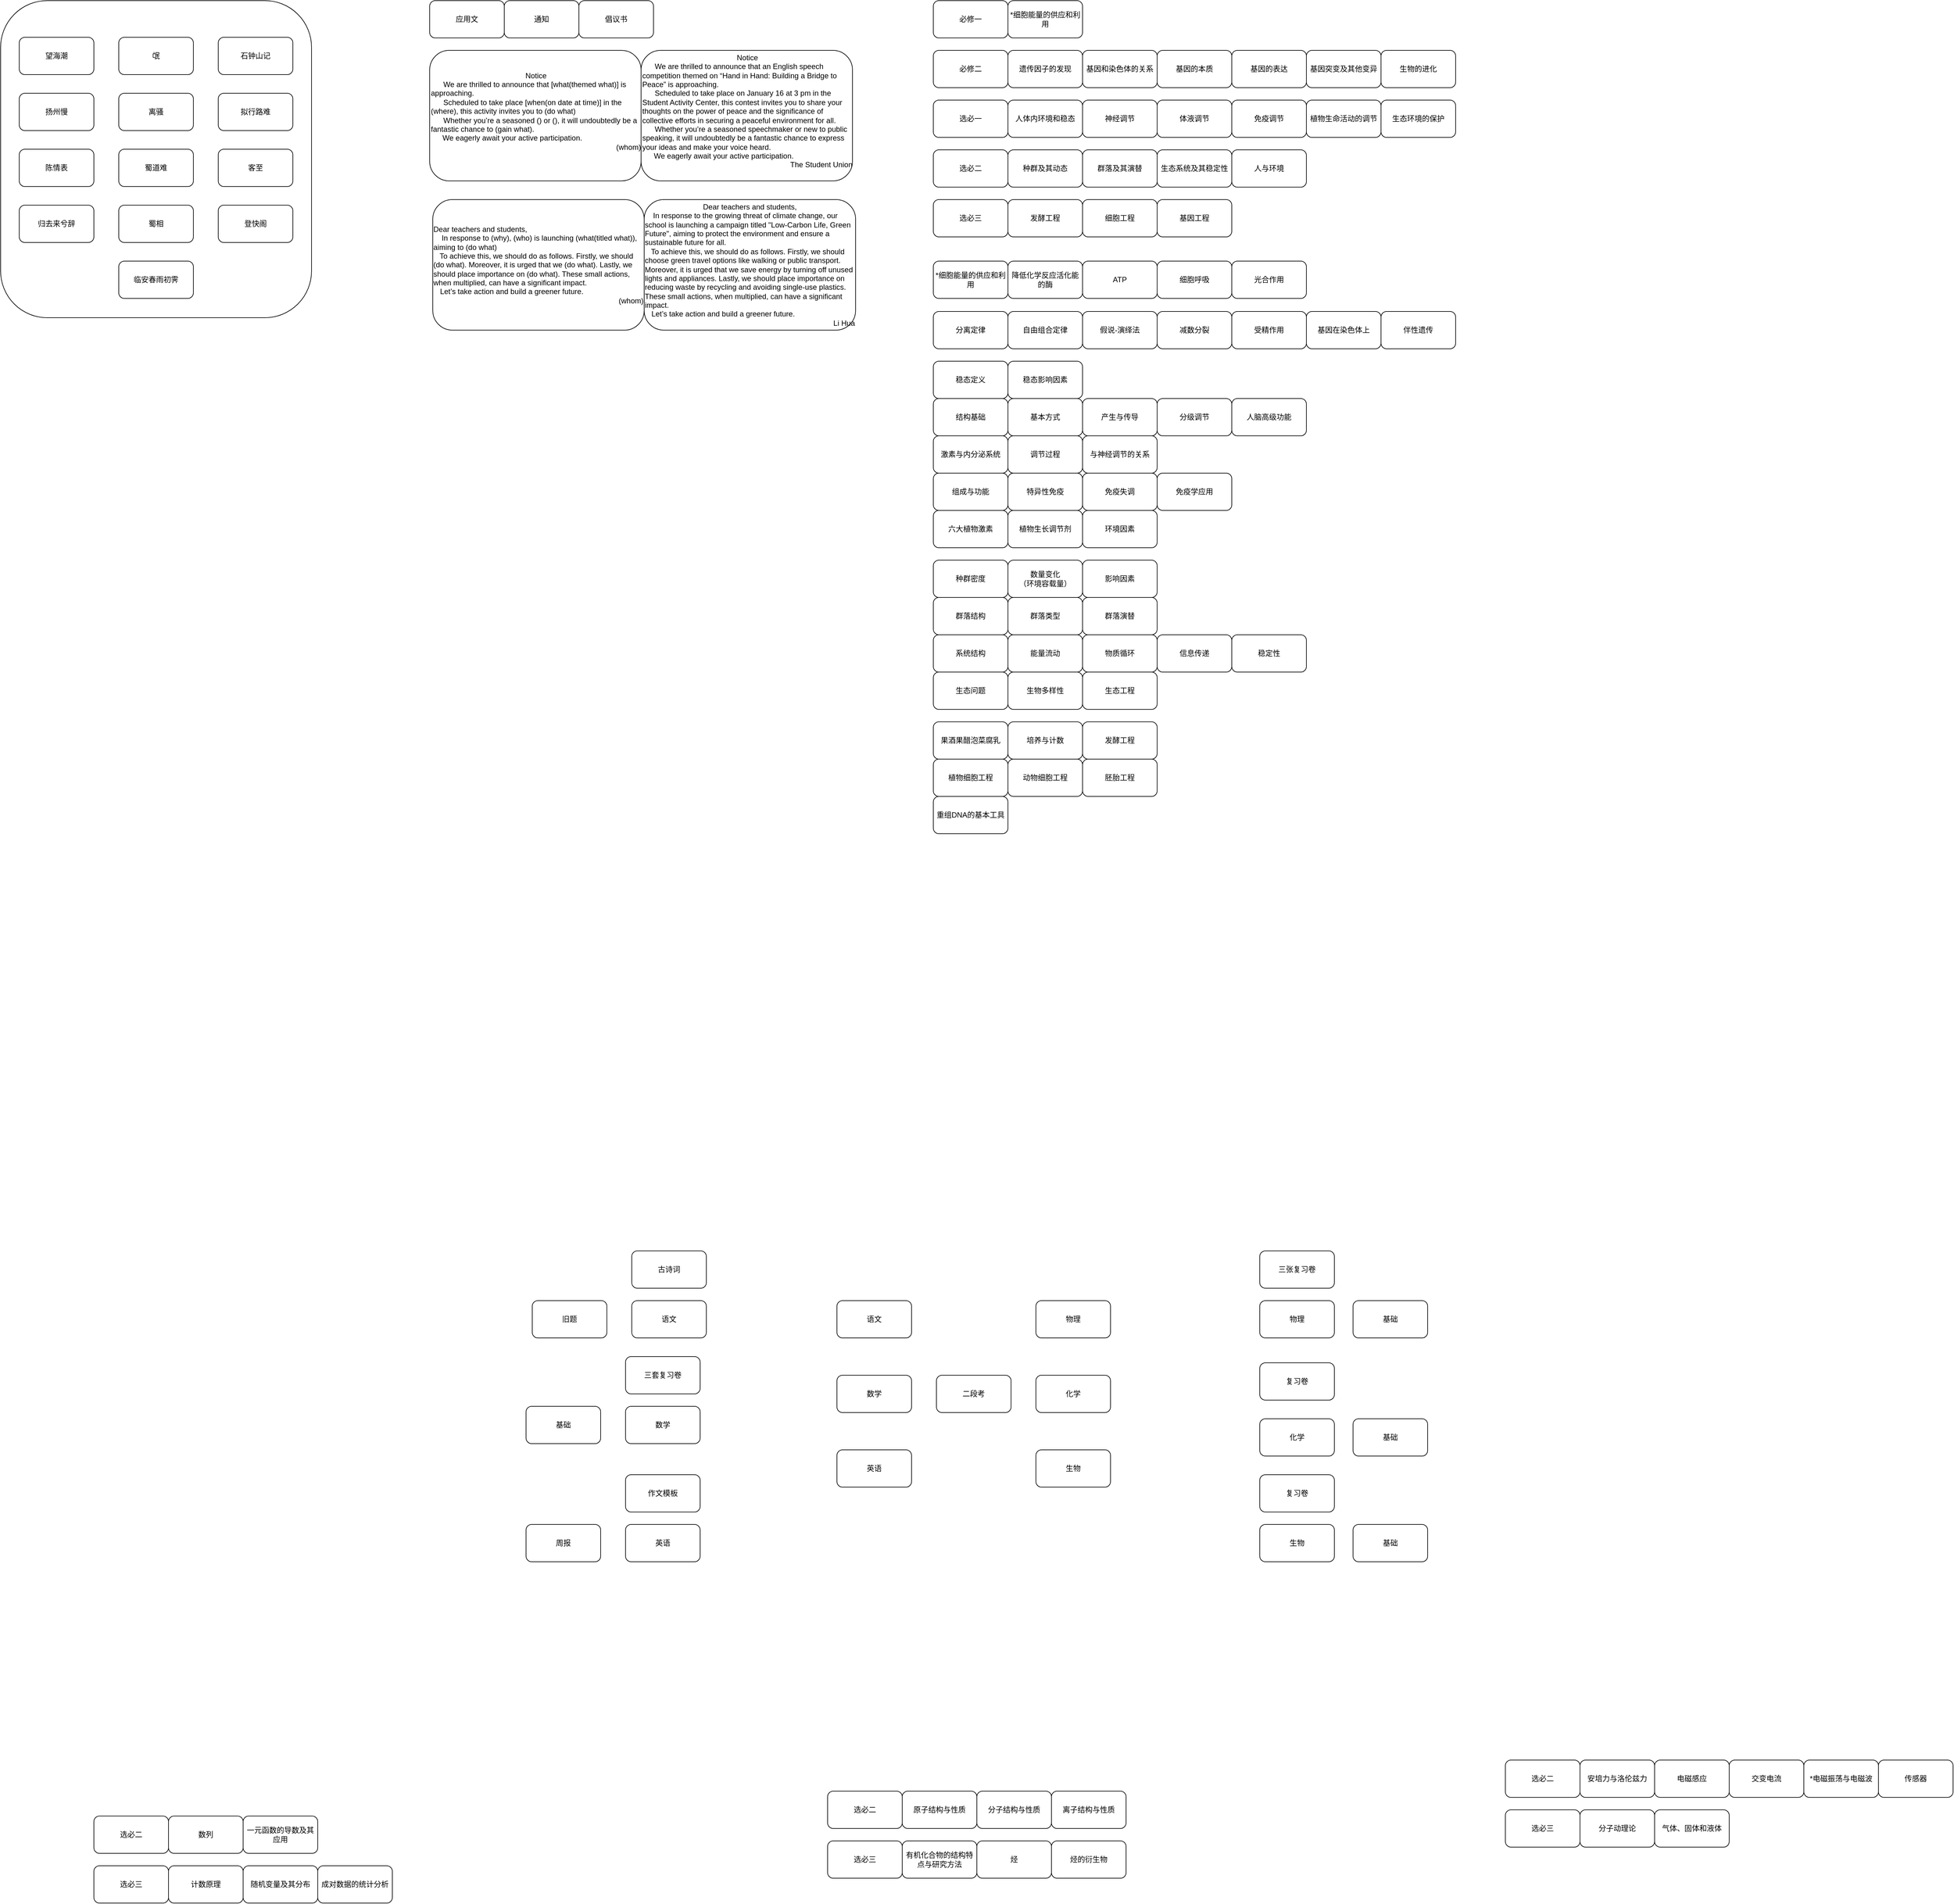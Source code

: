 <mxfile version="27.0.3" pages="3">
  <diagram name="main" id="umrwjSgqTs6-wb3iwprB">
    <mxGraphModel dx="1738" dy="1064" grid="1" gridSize="10" guides="1" tooltips="1" connect="1" arrows="1" fold="1" page="1" pageScale="1" pageWidth="3300" pageHeight="4681" math="0" shadow="0">
      <root>
        <mxCell id="0" />
        <mxCell id="1" parent="0" />
        <mxCell id="M1dsXv7yGWbkJlxqNbTj-58" value="" style="group" vertex="1" connectable="0" parent="1">
          <mxGeometry x="2500" y="2910" width="720" height="140" as="geometry" />
        </mxCell>
        <mxCell id="M1dsXv7yGWbkJlxqNbTj-48" value="选必二" style="rounded=1;whiteSpace=wrap;html=1;strokeColor=default;align=center;verticalAlign=middle;fontFamily=Helvetica;fontSize=12;fontColor=default;resizable=1;fillColor=default;" vertex="1" parent="M1dsXv7yGWbkJlxqNbTj-58">
          <mxGeometry width="120" height="60" as="geometry" />
        </mxCell>
        <mxCell id="M1dsXv7yGWbkJlxqNbTj-49" value="安培力与洛伦兹力" style="rounded=1;whiteSpace=wrap;html=1;strokeColor=default;align=center;verticalAlign=middle;fontFamily=Helvetica;fontSize=12;fontColor=default;resizable=1;fillColor=default;" vertex="1" parent="M1dsXv7yGWbkJlxqNbTj-58">
          <mxGeometry x="120" width="120" height="60" as="geometry" />
        </mxCell>
        <mxCell id="M1dsXv7yGWbkJlxqNbTj-50" value="电磁感应" style="rounded=1;whiteSpace=wrap;html=1;strokeColor=default;align=center;verticalAlign=middle;fontFamily=Helvetica;fontSize=12;fontColor=default;resizable=1;fillColor=default;" vertex="1" parent="M1dsXv7yGWbkJlxqNbTj-58">
          <mxGeometry x="240" width="120" height="60" as="geometry" />
        </mxCell>
        <mxCell id="M1dsXv7yGWbkJlxqNbTj-51" value="交变电流" style="rounded=1;whiteSpace=wrap;html=1;strokeColor=default;align=center;verticalAlign=middle;fontFamily=Helvetica;fontSize=12;fontColor=default;resizable=1;fillColor=default;" vertex="1" parent="M1dsXv7yGWbkJlxqNbTj-58">
          <mxGeometry x="360" width="120" height="60" as="geometry" />
        </mxCell>
        <mxCell id="M1dsXv7yGWbkJlxqNbTj-52" value="*电磁振荡与电磁波" style="rounded=1;whiteSpace=wrap;html=1;strokeColor=default;align=center;verticalAlign=middle;fontFamily=Helvetica;fontSize=12;fontColor=default;resizable=1;fillColor=default;" vertex="1" parent="M1dsXv7yGWbkJlxqNbTj-58">
          <mxGeometry x="480" width="120" height="60" as="geometry" />
        </mxCell>
        <mxCell id="M1dsXv7yGWbkJlxqNbTj-53" value="传感器" style="rounded=1;whiteSpace=wrap;html=1;strokeColor=default;align=center;verticalAlign=middle;fontFamily=Helvetica;fontSize=12;fontColor=default;resizable=1;fillColor=default;" vertex="1" parent="M1dsXv7yGWbkJlxqNbTj-58">
          <mxGeometry x="600" width="120" height="60" as="geometry" />
        </mxCell>
        <mxCell id="M1dsXv7yGWbkJlxqNbTj-54" value="选必三" style="rounded=1;whiteSpace=wrap;html=1;strokeColor=default;align=center;verticalAlign=middle;fontFamily=Helvetica;fontSize=12;fontColor=default;resizable=1;fillColor=default;" vertex="1" parent="M1dsXv7yGWbkJlxqNbTj-58">
          <mxGeometry y="80" width="120" height="60" as="geometry" />
        </mxCell>
        <mxCell id="M1dsXv7yGWbkJlxqNbTj-55" value="分子动理论" style="rounded=1;whiteSpace=wrap;html=1;strokeColor=default;align=center;verticalAlign=middle;fontFamily=Helvetica;fontSize=12;fontColor=default;resizable=1;fillColor=default;" vertex="1" parent="M1dsXv7yGWbkJlxqNbTj-58">
          <mxGeometry x="120" y="80" width="120" height="60" as="geometry" />
        </mxCell>
        <mxCell id="M1dsXv7yGWbkJlxqNbTj-57" value="气体、固体和液体" style="rounded=1;whiteSpace=wrap;html=1;strokeColor=default;align=center;verticalAlign=middle;fontFamily=Helvetica;fontSize=12;fontColor=default;resizable=1;fillColor=default;" vertex="1" parent="M1dsXv7yGWbkJlxqNbTj-58">
          <mxGeometry x="240" y="80" width="120" height="60" as="geometry" />
        </mxCell>
        <mxCell id="M1dsXv7yGWbkJlxqNbTj-75" value="" style="group" vertex="1" connectable="0" parent="1">
          <mxGeometry x="230" y="3000" width="480" height="140" as="geometry" />
        </mxCell>
        <mxCell id="M1dsXv7yGWbkJlxqNbTj-68" value="选必二" style="rounded=1;whiteSpace=wrap;html=1;strokeColor=default;align=center;verticalAlign=middle;fontFamily=Helvetica;fontSize=12;fontColor=default;resizable=1;fillColor=default;" vertex="1" parent="M1dsXv7yGWbkJlxqNbTj-75">
          <mxGeometry width="120" height="60" as="geometry" />
        </mxCell>
        <mxCell id="M1dsXv7yGWbkJlxqNbTj-69" value="数列" style="rounded=1;whiteSpace=wrap;html=1;strokeColor=default;align=center;verticalAlign=middle;fontFamily=Helvetica;fontSize=12;fontColor=default;resizable=1;fillColor=default;" vertex="1" parent="M1dsXv7yGWbkJlxqNbTj-75">
          <mxGeometry x="120" width="120" height="60" as="geometry" />
        </mxCell>
        <mxCell id="M1dsXv7yGWbkJlxqNbTj-70" value="一元函数的导数及其应用" style="rounded=1;whiteSpace=wrap;html=1;strokeColor=default;align=center;verticalAlign=middle;fontFamily=Helvetica;fontSize=12;fontColor=default;resizable=1;fillColor=default;" vertex="1" parent="M1dsXv7yGWbkJlxqNbTj-75">
          <mxGeometry x="240" width="120" height="60" as="geometry" />
        </mxCell>
        <mxCell id="M1dsXv7yGWbkJlxqNbTj-71" value="选必三" style="rounded=1;whiteSpace=wrap;html=1;strokeColor=default;align=center;verticalAlign=middle;fontFamily=Helvetica;fontSize=12;fontColor=default;resizable=1;fillColor=default;" vertex="1" parent="M1dsXv7yGWbkJlxqNbTj-75">
          <mxGeometry y="80" width="120" height="60" as="geometry" />
        </mxCell>
        <mxCell id="M1dsXv7yGWbkJlxqNbTj-72" value="计数原理" style="rounded=1;whiteSpace=wrap;html=1;strokeColor=default;align=center;verticalAlign=middle;fontFamily=Helvetica;fontSize=12;fontColor=default;resizable=1;fillColor=default;" vertex="1" parent="M1dsXv7yGWbkJlxqNbTj-75">
          <mxGeometry x="120" y="80" width="120" height="60" as="geometry" />
        </mxCell>
        <mxCell id="M1dsXv7yGWbkJlxqNbTj-73" value="随机变量及其分布" style="rounded=1;whiteSpace=wrap;html=1;strokeColor=default;align=center;verticalAlign=middle;fontFamily=Helvetica;fontSize=12;fontColor=default;resizable=1;fillColor=default;" vertex="1" parent="M1dsXv7yGWbkJlxqNbTj-75">
          <mxGeometry x="240" y="80" width="120" height="60" as="geometry" />
        </mxCell>
        <mxCell id="M1dsXv7yGWbkJlxqNbTj-74" value="成对数据的统计分析" style="rounded=1;whiteSpace=wrap;html=1;strokeColor=default;align=center;verticalAlign=middle;fontFamily=Helvetica;fontSize=12;fontColor=default;resizable=1;fillColor=default;" vertex="1" parent="M1dsXv7yGWbkJlxqNbTj-75">
          <mxGeometry x="360" y="80" width="120" height="60" as="geometry" />
        </mxCell>
        <mxCell id="M1dsXv7yGWbkJlxqNbTj-76" value="" style="group" vertex="1" connectable="0" parent="1">
          <mxGeometry x="925" y="2451" width="280" height="140" as="geometry" />
        </mxCell>
        <mxCell id="GIf5W1ypevxodKQtggny-17" value="英语" style="rounded=1;whiteSpace=wrap;html=1;" parent="M1dsXv7yGWbkJlxqNbTj-76" vertex="1">
          <mxGeometry x="160" y="80" width="120" height="60" as="geometry" />
        </mxCell>
        <mxCell id="GIf5W1ypevxodKQtggny-18" value="作文模板" style="rounded=1;whiteSpace=wrap;html=1;" parent="M1dsXv7yGWbkJlxqNbTj-76" vertex="1">
          <mxGeometry x="160" width="120" height="60" as="geometry" />
        </mxCell>
        <mxCell id="GIf5W1ypevxodKQtggny-19" value="周报" style="rounded=1;whiteSpace=wrap;html=1;" parent="M1dsXv7yGWbkJlxqNbTj-76" vertex="1">
          <mxGeometry y="80" width="120" height="60" as="geometry" />
        </mxCell>
        <mxCell id="M1dsXv7yGWbkJlxqNbTj-77" value="" style="group" vertex="1" connectable="0" parent="1">
          <mxGeometry x="925" y="2261" width="280" height="140" as="geometry" />
        </mxCell>
        <mxCell id="GIf5W1ypevxodKQtggny-14" value="数学" style="rounded=1;whiteSpace=wrap;html=1;" parent="M1dsXv7yGWbkJlxqNbTj-77" vertex="1">
          <mxGeometry x="160" y="80" width="120" height="60" as="geometry" />
        </mxCell>
        <mxCell id="GIf5W1ypevxodKQtggny-15" value="三套复习卷" style="rounded=1;whiteSpace=wrap;html=1;" parent="M1dsXv7yGWbkJlxqNbTj-77" vertex="1">
          <mxGeometry x="160" width="120" height="60" as="geometry" />
        </mxCell>
        <mxCell id="GIf5W1ypevxodKQtggny-16" value="基础" style="rounded=1;whiteSpace=wrap;html=1;" parent="M1dsXv7yGWbkJlxqNbTj-77" vertex="1">
          <mxGeometry y="80" width="120" height="60" as="geometry" />
        </mxCell>
        <mxCell id="M1dsXv7yGWbkJlxqNbTj-80" value="" style="group" vertex="1" connectable="0" parent="1">
          <mxGeometry x="2105" y="2451" width="270" height="140" as="geometry" />
        </mxCell>
        <mxCell id="GIf5W1ypevxodKQtggny-26" value="生物" style="rounded=1;whiteSpace=wrap;html=1;" parent="M1dsXv7yGWbkJlxqNbTj-80" vertex="1">
          <mxGeometry y="80" width="120" height="60" as="geometry" />
        </mxCell>
        <mxCell id="GIf5W1ypevxodKQtggny-27" value="复习卷" style="rounded=1;whiteSpace=wrap;html=1;" parent="M1dsXv7yGWbkJlxqNbTj-80" vertex="1">
          <mxGeometry width="120" height="60" as="geometry" />
        </mxCell>
        <mxCell id="GIf5W1ypevxodKQtggny-28" value="基础" style="rounded=1;whiteSpace=wrap;html=1;" parent="M1dsXv7yGWbkJlxqNbTj-80" vertex="1">
          <mxGeometry x="150" y="80" width="120" height="60" as="geometry" />
        </mxCell>
        <mxCell id="M1dsXv7yGWbkJlxqNbTj-78" value="" style="group" vertex="1" connectable="0" parent="1">
          <mxGeometry x="935" y="2091" width="930" height="380" as="geometry" />
        </mxCell>
        <mxCell id="GIf5W1ypevxodKQtggny-11" value="古诗词" style="rounded=1;whiteSpace=wrap;html=1;" parent="M1dsXv7yGWbkJlxqNbTj-78" vertex="1">
          <mxGeometry x="160" width="120" height="60" as="geometry" />
        </mxCell>
        <mxCell id="GIf5W1ypevxodKQtggny-12" value="语文" style="rounded=1;whiteSpace=wrap;html=1;" parent="M1dsXv7yGWbkJlxqNbTj-78" vertex="1">
          <mxGeometry x="160" y="80" width="120" height="60" as="geometry" />
        </mxCell>
        <mxCell id="GIf5W1ypevxodKQtggny-13" value="旧题" style="rounded=1;whiteSpace=wrap;html=1;" parent="M1dsXv7yGWbkJlxqNbTj-78" vertex="1">
          <mxGeometry y="80" width="120" height="60" as="geometry" />
        </mxCell>
        <mxCell id="M1dsXv7yGWbkJlxqNbTj-79" value="" style="group" vertex="1" connectable="0" parent="M1dsXv7yGWbkJlxqNbTj-78">
          <mxGeometry x="490" y="80" width="440" height="300" as="geometry" />
        </mxCell>
        <mxCell id="GIf5W1ypevxodKQtggny-1" value="二段考" style="rounded=1;whiteSpace=wrap;html=1;" parent="M1dsXv7yGWbkJlxqNbTj-79" vertex="1">
          <mxGeometry x="160" y="120" width="120" height="60" as="geometry" />
        </mxCell>
        <mxCell id="GIf5W1ypevxodKQtggny-3" value="语文" style="rounded=1;whiteSpace=wrap;html=1;" parent="M1dsXv7yGWbkJlxqNbTj-79" vertex="1">
          <mxGeometry width="120" height="60" as="geometry" />
        </mxCell>
        <mxCell id="GIf5W1ypevxodKQtggny-4" value="数学" style="rounded=1;whiteSpace=wrap;html=1;" parent="M1dsXv7yGWbkJlxqNbTj-79" vertex="1">
          <mxGeometry y="120" width="120" height="60" as="geometry" />
        </mxCell>
        <mxCell id="GIf5W1ypevxodKQtggny-5" value="英语" style="rounded=1;whiteSpace=wrap;html=1;" parent="M1dsXv7yGWbkJlxqNbTj-79" vertex="1">
          <mxGeometry y="240" width="120" height="60" as="geometry" />
        </mxCell>
        <mxCell id="GIf5W1ypevxodKQtggny-6" value="物理" style="rounded=1;whiteSpace=wrap;html=1;" parent="M1dsXv7yGWbkJlxqNbTj-79" vertex="1">
          <mxGeometry x="320" width="120" height="60" as="geometry" />
        </mxCell>
        <mxCell id="GIf5W1ypevxodKQtggny-8" value="生物" style="rounded=1;whiteSpace=wrap;html=1;" parent="M1dsXv7yGWbkJlxqNbTj-79" vertex="1">
          <mxGeometry x="320" y="240" width="120" height="60" as="geometry" />
        </mxCell>
        <mxCell id="GIf5W1ypevxodKQtggny-9" value="化学" style="rounded=1;whiteSpace=wrap;html=1;" parent="M1dsXv7yGWbkJlxqNbTj-79" vertex="1">
          <mxGeometry x="320" y="120" width="120" height="60" as="geometry" />
        </mxCell>
        <mxCell id="M1dsXv7yGWbkJlxqNbTj-81" value="" style="group" vertex="1" connectable="0" parent="1">
          <mxGeometry x="2105" y="2271" width="270" height="150" as="geometry" />
        </mxCell>
        <mxCell id="GIf5W1ypevxodKQtggny-23" value="化学" style="rounded=1;whiteSpace=wrap;html=1;" parent="M1dsXv7yGWbkJlxqNbTj-81" vertex="1">
          <mxGeometry y="90" width="120" height="60" as="geometry" />
        </mxCell>
        <mxCell id="GIf5W1ypevxodKQtggny-24" value="基础" style="rounded=1;whiteSpace=wrap;html=1;" parent="M1dsXv7yGWbkJlxqNbTj-81" vertex="1">
          <mxGeometry x="150" y="90" width="120" height="60" as="geometry" />
        </mxCell>
        <mxCell id="GIf5W1ypevxodKQtggny-25" value="复习卷" style="rounded=1;whiteSpace=wrap;html=1;" parent="M1dsXv7yGWbkJlxqNbTj-81" vertex="1">
          <mxGeometry width="120" height="60" as="geometry" />
        </mxCell>
        <mxCell id="M1dsXv7yGWbkJlxqNbTj-82" value="" style="group" vertex="1" connectable="0" parent="1">
          <mxGeometry x="2105" y="2091" width="270" height="140" as="geometry" />
        </mxCell>
        <mxCell id="GIf5W1ypevxodKQtggny-20" value="物理" style="rounded=1;whiteSpace=wrap;html=1;" parent="M1dsXv7yGWbkJlxqNbTj-82" vertex="1">
          <mxGeometry y="80" width="120" height="60" as="geometry" />
        </mxCell>
        <mxCell id="GIf5W1ypevxodKQtggny-21" value="三张复习卷" style="rounded=1;whiteSpace=wrap;html=1;" parent="M1dsXv7yGWbkJlxqNbTj-82" vertex="1">
          <mxGeometry width="120" height="60" as="geometry" />
        </mxCell>
        <mxCell id="GIf5W1ypevxodKQtggny-22" value="基础" style="rounded=1;whiteSpace=wrap;html=1;" parent="M1dsXv7yGWbkJlxqNbTj-82" vertex="1">
          <mxGeometry x="150" y="80" width="120" height="60" as="geometry" />
        </mxCell>
        <mxCell id="M1dsXv7yGWbkJlxqNbTj-15" value="" style="rounded=1;whiteSpace=wrap;html=1;movable=1;resizable=1;rotatable=1;deletable=1;editable=1;locked=0;connectable=1;" vertex="1" parent="1">
          <mxGeometry x="80" y="80" width="500" height="510" as="geometry" />
        </mxCell>
        <mxCell id="M1dsXv7yGWbkJlxqNbTj-1" value="氓" style="rounded=1;whiteSpace=wrap;html=1;movable=1;resizable=1;rotatable=1;deletable=1;editable=1;locked=0;connectable=1;" vertex="1" parent="1">
          <mxGeometry x="270" y="139" width="120" height="60" as="geometry" />
        </mxCell>
        <mxCell id="M1dsXv7yGWbkJlxqNbTj-2" value="离骚" style="rounded=1;whiteSpace=wrap;html=1;movable=1;resizable=1;rotatable=1;deletable=1;editable=1;locked=0;connectable=1;" vertex="1" parent="1">
          <mxGeometry x="270" y="229" width="120" height="60" as="geometry" />
        </mxCell>
        <mxCell id="M1dsXv7yGWbkJlxqNbTj-3" value="蜀道难" style="rounded=1;whiteSpace=wrap;html=1;movable=1;resizable=1;rotatable=1;deletable=1;editable=1;locked=0;connectable=1;" vertex="1" parent="1">
          <mxGeometry x="270" y="319" width="120" height="60" as="geometry" />
        </mxCell>
        <mxCell id="M1dsXv7yGWbkJlxqNbTj-4" value="蜀相" style="rounded=1;whiteSpace=wrap;html=1;movable=1;resizable=1;rotatable=1;deletable=1;editable=1;locked=0;connectable=1;" vertex="1" parent="1">
          <mxGeometry x="270" y="409" width="120" height="60" as="geometry" />
        </mxCell>
        <mxCell id="M1dsXv7yGWbkJlxqNbTj-5" value="望海潮" style="rounded=1;whiteSpace=wrap;html=1;movable=1;resizable=1;rotatable=1;deletable=1;editable=1;locked=0;connectable=1;" vertex="1" parent="1">
          <mxGeometry x="110" y="139" width="120" height="60" as="geometry" />
        </mxCell>
        <mxCell id="M1dsXv7yGWbkJlxqNbTj-6" value="扬州慢" style="rounded=1;whiteSpace=wrap;html=1;movable=1;resizable=1;rotatable=1;deletable=1;editable=1;locked=0;connectable=1;" vertex="1" parent="1">
          <mxGeometry x="110" y="229" width="120" height="60" as="geometry" />
        </mxCell>
        <mxCell id="M1dsXv7yGWbkJlxqNbTj-7" value="陈情表" style="rounded=1;whiteSpace=wrap;html=1;movable=1;resizable=1;rotatable=1;deletable=1;editable=1;locked=0;connectable=1;" vertex="1" parent="1">
          <mxGeometry x="110" y="319" width="120" height="60" as="geometry" />
        </mxCell>
        <mxCell id="M1dsXv7yGWbkJlxqNbTj-8" value="归去来兮辞" style="rounded=1;whiteSpace=wrap;html=1;movable=1;resizable=1;rotatable=1;deletable=1;editable=1;locked=0;connectable=1;" vertex="1" parent="1">
          <mxGeometry x="110" y="409" width="120" height="60" as="geometry" />
        </mxCell>
        <mxCell id="M1dsXv7yGWbkJlxqNbTj-9" value="石钟山记" style="rounded=1;whiteSpace=wrap;html=1;movable=1;resizable=1;rotatable=1;deletable=1;editable=1;locked=0;connectable=1;" vertex="1" parent="1">
          <mxGeometry x="430" y="139" width="120" height="60" as="geometry" />
        </mxCell>
        <mxCell id="M1dsXv7yGWbkJlxqNbTj-10" value="拟行路难" style="rounded=1;whiteSpace=wrap;html=1;movable=1;resizable=1;rotatable=1;deletable=1;editable=1;locked=0;connectable=1;" vertex="1" parent="1">
          <mxGeometry x="430" y="229" width="120" height="60" as="geometry" />
        </mxCell>
        <mxCell id="M1dsXv7yGWbkJlxqNbTj-11" value="客至" style="rounded=1;whiteSpace=wrap;html=1;movable=1;resizable=1;rotatable=1;deletable=1;editable=1;locked=0;connectable=1;" vertex="1" parent="1">
          <mxGeometry x="430" y="319" width="120" height="60" as="geometry" />
        </mxCell>
        <mxCell id="M1dsXv7yGWbkJlxqNbTj-12" value="登快阁" style="rounded=1;whiteSpace=wrap;html=1;movable=1;resizable=1;rotatable=1;deletable=1;editable=1;locked=0;connectable=1;" vertex="1" parent="1">
          <mxGeometry x="430" y="409" width="120" height="60" as="geometry" />
        </mxCell>
        <mxCell id="M1dsXv7yGWbkJlxqNbTj-13" value="临安春雨初霁" style="rounded=1;whiteSpace=wrap;html=1;movable=1;resizable=1;rotatable=1;deletable=1;editable=1;locked=0;connectable=1;" vertex="1" parent="1">
          <mxGeometry x="270" y="499" width="120" height="60" as="geometry" />
        </mxCell>
        <mxCell id="M1dsXv7yGWbkJlxqNbTj-94" value="" style="group" vertex="1" connectable="0" parent="1">
          <mxGeometry x="770" y="80" width="685" height="530" as="geometry" />
        </mxCell>
        <mxCell id="M1dsXv7yGWbkJlxqNbTj-86" value="" style="group" vertex="1" connectable="0" parent="M1dsXv7yGWbkJlxqNbTj-94">
          <mxGeometry width="360" height="60" as="geometry" />
        </mxCell>
        <mxCell id="M1dsXv7yGWbkJlxqNbTj-83" value="应用文" style="rounded=1;whiteSpace=wrap;html=1;strokeColor=default;align=center;verticalAlign=middle;fontFamily=Helvetica;fontSize=12;fontColor=default;resizable=1;fillColor=default;" vertex="1" parent="M1dsXv7yGWbkJlxqNbTj-86">
          <mxGeometry width="120" height="60" as="geometry" />
        </mxCell>
        <mxCell id="M1dsXv7yGWbkJlxqNbTj-84" value="通知" style="rounded=1;whiteSpace=wrap;html=1;strokeColor=default;align=center;verticalAlign=middle;fontFamily=Helvetica;fontSize=12;fontColor=default;resizable=1;fillColor=default;" vertex="1" parent="M1dsXv7yGWbkJlxqNbTj-86">
          <mxGeometry x="120" width="120" height="60" as="geometry" />
        </mxCell>
        <mxCell id="M1dsXv7yGWbkJlxqNbTj-85" value="倡议书" style="rounded=1;whiteSpace=wrap;html=1;strokeColor=default;align=center;verticalAlign=middle;fontFamily=Helvetica;fontSize=12;fontColor=default;resizable=1;fillColor=default;" vertex="1" parent="M1dsXv7yGWbkJlxqNbTj-86">
          <mxGeometry x="240" width="120" height="60" as="geometry" />
        </mxCell>
        <mxCell id="M1dsXv7yGWbkJlxqNbTj-88" value="&lt;div style=&quot;text-align: center;&quot;&gt;Notice&lt;/div&gt;&lt;div&gt;&amp;nbsp; &amp;nbsp; &amp;nbsp; We are thrilled to announce that [what(themed what)] is approaching.&amp;nbsp;&lt;/div&gt;&lt;div&gt;&amp;nbsp; &amp;nbsp; &amp;nbsp; Scheduled to take place [when(on date at time)] in the (where), this activity invites you to (do what)&amp;nbsp;&lt;/div&gt;&lt;div&gt;&amp;nbsp; &amp;nbsp; &amp;nbsp; Whether you’re a seasoned () or (), it will undoubtedly be a fantastic chance to (gain what).&lt;/div&gt;&lt;div&gt;　&amp;nbsp; We eagerly await your active participation.&amp;nbsp;&lt;/div&gt;&lt;div style=&quot;text-align: right;&quot;&gt;　(whom)&lt;/div&gt;&lt;div&gt;&lt;br&gt;&lt;/div&gt;" style="rounded=1;whiteSpace=wrap;html=1;strokeColor=default;align=left;verticalAlign=middle;fontFamily=Helvetica;fontSize=12;fontColor=default;resizable=1;fillColor=default;" vertex="1" parent="M1dsXv7yGWbkJlxqNbTj-94">
          <mxGeometry y="80" width="340" height="210" as="geometry" />
        </mxCell>
        <mxCell id="M1dsXv7yGWbkJlxqNbTj-89" value="&lt;div style=&quot;&quot;&gt;&lt;div style=&quot;text-align: center;&quot;&gt;Notice&lt;/div&gt;&lt;div&gt;&amp;nbsp; &amp;nbsp; &amp;nbsp; We are thrilled to announce that an English speech competition themed on “Hand in Hand: Building a Bridge to Peace” is approaching.&amp;nbsp;&lt;/div&gt;&lt;div&gt;&amp;nbsp; &amp;nbsp; &amp;nbsp; Scheduled to take place on January 16 at 3 pm in the Student Activity Center, this contest invites you to share your thoughts on the power of peace and the significance of collective efforts in securing a peaceful environment for all.&amp;nbsp;&lt;/div&gt;&lt;div&gt;&amp;nbsp; &amp;nbsp; &amp;nbsp; Whether you’re a seasoned speechmaker or new to public speaking, it will undoubtedly be a fantastic chance to express your ideas and make your voice heard.&lt;/div&gt;&lt;div&gt;　&amp;nbsp; We eagerly await your active participation.&amp;nbsp;&lt;/div&gt;&lt;div style=&quot;text-align: right;&quot;&gt;　The Student Union&lt;/div&gt;&lt;div&gt;&lt;br&gt;&lt;/div&gt;&lt;/div&gt;" style="rounded=1;whiteSpace=wrap;html=1;strokeColor=default;align=left;verticalAlign=middle;fontFamily=Helvetica;fontSize=12;fontColor=default;resizable=1;fillColor=default;" vertex="1" parent="M1dsXv7yGWbkJlxqNbTj-94">
          <mxGeometry x="340" y="80" width="340" height="210" as="geometry" />
        </mxCell>
        <mxCell id="M1dsXv7yGWbkJlxqNbTj-90" value="&lt;div&gt;&lt;br&gt;&lt;/div&gt;&lt;div style=&quot;text-align: left;&quot;&gt;Dear teachers and students,&lt;/div&gt;&lt;div style=&quot;text-align: left;&quot;&gt;&amp;nbsp; &amp;nbsp; In response to (why), (who) is launching (what(titled what)), aiming to (do what)&lt;/div&gt;&lt;div style=&quot;text-align: left;&quot;&gt;&amp;nbsp; &amp;nbsp;To achieve this, we should do as follows. Firstly, we should (do what). Moreover, it is urged that we (do what). Lastly, we should place importance on (do what). These small actions, when multiplied, can have a significant impact.&lt;/div&gt;&lt;div style=&quot;text-align: right;&quot;&gt;&amp;nbsp; &amp;nbsp;Let’s take action and build a greener future.&amp;nbsp; &amp;nbsp; &amp;nbsp; &amp;nbsp; &amp;nbsp; &amp;nbsp; &amp;nbsp; &amp;nbsp; &amp;nbsp; &amp;nbsp; &amp;nbsp; &amp;nbsp; &amp;nbsp; &amp;nbsp; &amp;nbsp; &amp;nbsp; &amp;nbsp; &amp;nbsp; &amp;nbsp; &amp;nbsp; &amp;nbsp; &amp;nbsp; &amp;nbsp; &amp;nbsp;(whom)&lt;/div&gt;&lt;div style=&quot;text-align: right;&quot;&gt;&lt;br&gt;&lt;/div&gt;" style="rounded=1;whiteSpace=wrap;html=1;strokeColor=default;align=center;verticalAlign=middle;fontFamily=Helvetica;fontSize=12;fontColor=default;resizable=1;fillColor=default;" vertex="1" parent="M1dsXv7yGWbkJlxqNbTj-94">
          <mxGeometry x="5" y="320" width="340" height="210" as="geometry" />
        </mxCell>
        <mxCell id="M1dsXv7yGWbkJlxqNbTj-93" value="&lt;div&gt;&lt;br&gt;&lt;/div&gt;&lt;div&gt;Dear teachers and students,&lt;/div&gt;&lt;div style=&quot;text-align: left;&quot;&gt;&amp;nbsp; &amp;nbsp; In response to the growing threat of climate change, our school is launching a campaign titled &quot;Low-Carbon Life, Green Future&quot;, aiming to protect the environment and ensure a sustainable future for all.&lt;/div&gt;&lt;div style=&quot;text-align: left;&quot;&gt;&amp;nbsp; &amp;nbsp;To achieve this, we should do as follows. Firstly, we should choose green travel options like walking or public transport. Moreover, it is urged that we save energy by turning off unused lights and appliances. Lastly, we should place importance on reducing waste by recycling and avoiding single-use plastics. These small actions, when multiplied, can have a significant impact.&lt;/div&gt;&lt;div style=&quot;text-align: right;&quot;&gt;&amp;nbsp; &amp;nbsp;Let’s take action and build a greener future.&amp;nbsp; &amp;nbsp; &amp;nbsp; &amp;nbsp; &amp;nbsp; &amp;nbsp; &amp;nbsp; &amp;nbsp; &amp;nbsp; &amp;nbsp; &amp;nbsp; &amp;nbsp; &amp;nbsp; &amp;nbsp; &amp;nbsp; &amp;nbsp; &amp;nbsp; &amp;nbsp; &amp;nbsp; &amp;nbsp; &amp;nbsp; &amp;nbsp; &amp;nbsp; &amp;nbsp; &amp;nbsp; &amp;nbsp; &amp;nbsp; &amp;nbsp; &amp;nbsp; &amp;nbsp; &amp;nbsp; &amp;nbsp; &amp;nbsp; &amp;nbsp; &amp;nbsp; &amp;nbsp;&amp;nbsp;&lt;span style=&quot;background-color: transparent; color: light-dark(rgb(0, 0, 0), rgb(255, 255, 255));&quot;&gt;&amp;nbsp;Li Hua&lt;/span&gt;&lt;/div&gt;&lt;div style=&quot;text-align: right;&quot;&gt;&lt;br&gt;&lt;/div&gt;" style="rounded=1;whiteSpace=wrap;html=1;strokeColor=default;align=center;verticalAlign=middle;fontFamily=Helvetica;fontSize=12;fontColor=default;resizable=1;fillColor=default;" vertex="1" parent="M1dsXv7yGWbkJlxqNbTj-94">
          <mxGeometry x="345" y="320" width="340" height="210" as="geometry" />
        </mxCell>
        <mxCell id="M1dsXv7yGWbkJlxqNbTj-130" value="" style="group" vertex="1" connectable="0" parent="1">
          <mxGeometry x="1580" y="499" width="600" height="60" as="geometry" />
        </mxCell>
        <mxCell id="M1dsXv7yGWbkJlxqNbTj-125" value="*细胞能量的供应和利用" style="rounded=1;whiteSpace=wrap;html=1;strokeColor=default;align=center;verticalAlign=middle;fontFamily=Helvetica;fontSize=12;fontColor=default;resizable=1;fillColor=default;" vertex="1" parent="M1dsXv7yGWbkJlxqNbTj-130">
          <mxGeometry width="120" height="60" as="geometry" />
        </mxCell>
        <mxCell id="M1dsXv7yGWbkJlxqNbTj-126" value="降低化学反应活化能的酶" style="rounded=1;whiteSpace=wrap;html=1;strokeColor=default;align=center;verticalAlign=middle;fontFamily=Helvetica;fontSize=12;fontColor=default;resizable=1;fillColor=default;" vertex="1" parent="M1dsXv7yGWbkJlxqNbTj-130">
          <mxGeometry x="120" width="120" height="60" as="geometry" />
        </mxCell>
        <mxCell id="M1dsXv7yGWbkJlxqNbTj-127" value="ATP" style="rounded=1;whiteSpace=wrap;html=1;strokeColor=default;align=center;verticalAlign=middle;fontFamily=Helvetica;fontSize=12;fontColor=default;resizable=1;fillColor=default;" vertex="1" parent="M1dsXv7yGWbkJlxqNbTj-130">
          <mxGeometry x="240" width="120" height="60" as="geometry" />
        </mxCell>
        <mxCell id="M1dsXv7yGWbkJlxqNbTj-128" value="细胞呼吸" style="rounded=1;whiteSpace=wrap;html=1;strokeColor=default;align=center;verticalAlign=middle;fontFamily=Helvetica;fontSize=12;fontColor=default;resizable=1;fillColor=default;" vertex="1" parent="M1dsXv7yGWbkJlxqNbTj-130">
          <mxGeometry x="360" width="120" height="60" as="geometry" />
        </mxCell>
        <mxCell id="M1dsXv7yGWbkJlxqNbTj-129" value="光合作用" style="rounded=1;whiteSpace=wrap;html=1;strokeColor=default;align=center;verticalAlign=middle;fontFamily=Helvetica;fontSize=12;fontColor=default;resizable=1;fillColor=default;" vertex="1" parent="M1dsXv7yGWbkJlxqNbTj-130">
          <mxGeometry x="480" width="120" height="60" as="geometry" />
        </mxCell>
        <mxCell id="M1dsXv7yGWbkJlxqNbTj-138" value="" style="group" vertex="1" connectable="0" parent="1">
          <mxGeometry x="1580" y="580" width="840" height="60" as="geometry" />
        </mxCell>
        <mxCell id="M1dsXv7yGWbkJlxqNbTj-131" value="分离定律" style="rounded=1;whiteSpace=wrap;html=1;strokeColor=default;align=center;verticalAlign=middle;fontFamily=Helvetica;fontSize=12;fontColor=default;resizable=1;fillColor=default;" vertex="1" parent="M1dsXv7yGWbkJlxqNbTj-138">
          <mxGeometry width="120" height="60" as="geometry" />
        </mxCell>
        <mxCell id="M1dsXv7yGWbkJlxqNbTj-132" value="自由组合定律" style="rounded=1;whiteSpace=wrap;html=1;strokeColor=default;align=center;verticalAlign=middle;fontFamily=Helvetica;fontSize=12;fontColor=default;resizable=1;fillColor=default;" vertex="1" parent="M1dsXv7yGWbkJlxqNbTj-138">
          <mxGeometry x="120" width="120" height="60" as="geometry" />
        </mxCell>
        <mxCell id="M1dsXv7yGWbkJlxqNbTj-133" value="假说-演绎法" style="rounded=1;whiteSpace=wrap;html=1;strokeColor=default;align=center;verticalAlign=middle;fontFamily=Helvetica;fontSize=12;fontColor=default;resizable=1;fillColor=default;" vertex="1" parent="M1dsXv7yGWbkJlxqNbTj-138">
          <mxGeometry x="240" width="120" height="60" as="geometry" />
        </mxCell>
        <mxCell id="M1dsXv7yGWbkJlxqNbTj-134" value="减数分裂" style="rounded=1;whiteSpace=wrap;html=1;strokeColor=default;align=center;verticalAlign=middle;fontFamily=Helvetica;fontSize=12;fontColor=default;resizable=1;fillColor=default;" vertex="1" parent="M1dsXv7yGWbkJlxqNbTj-138">
          <mxGeometry x="360" width="120" height="60" as="geometry" />
        </mxCell>
        <mxCell id="M1dsXv7yGWbkJlxqNbTj-135" value="受精作用" style="rounded=1;whiteSpace=wrap;html=1;strokeColor=default;align=center;verticalAlign=middle;fontFamily=Helvetica;fontSize=12;fontColor=default;resizable=1;fillColor=default;" vertex="1" parent="M1dsXv7yGWbkJlxqNbTj-138">
          <mxGeometry x="480" width="120" height="60" as="geometry" />
        </mxCell>
        <mxCell id="M1dsXv7yGWbkJlxqNbTj-136" value="基因在染色体上" style="rounded=1;whiteSpace=wrap;html=1;strokeColor=default;align=center;verticalAlign=middle;fontFamily=Helvetica;fontSize=12;fontColor=default;resizable=1;fillColor=default;" vertex="1" parent="M1dsXv7yGWbkJlxqNbTj-138">
          <mxGeometry x="600" width="120" height="60" as="geometry" />
        </mxCell>
        <mxCell id="M1dsXv7yGWbkJlxqNbTj-137" value="伴性遗传" style="rounded=1;whiteSpace=wrap;html=1;strokeColor=default;align=center;verticalAlign=middle;fontFamily=Helvetica;fontSize=12;fontColor=default;resizable=1;fillColor=default;" vertex="1" parent="M1dsXv7yGWbkJlxqNbTj-138">
          <mxGeometry x="720" width="120" height="60" as="geometry" />
        </mxCell>
        <mxCell id="M1dsXv7yGWbkJlxqNbTj-156" value="" style="group" vertex="1" connectable="0" parent="1">
          <mxGeometry x="1580" y="660" width="600" height="300" as="geometry" />
        </mxCell>
        <mxCell id="M1dsXv7yGWbkJlxqNbTj-139" value="稳态定义" style="rounded=1;whiteSpace=wrap;html=1;strokeColor=default;align=center;verticalAlign=middle;fontFamily=Helvetica;fontSize=12;fontColor=default;resizable=1;fillColor=default;" vertex="1" parent="M1dsXv7yGWbkJlxqNbTj-156">
          <mxGeometry width="120" height="60" as="geometry" />
        </mxCell>
        <mxCell id="M1dsXv7yGWbkJlxqNbTj-140" value="稳态影响因素" style="rounded=1;whiteSpace=wrap;html=1;strokeColor=default;align=center;verticalAlign=middle;fontFamily=Helvetica;fontSize=12;fontColor=default;resizable=1;fillColor=default;" vertex="1" parent="M1dsXv7yGWbkJlxqNbTj-156">
          <mxGeometry x="120" width="120" height="60" as="geometry" />
        </mxCell>
        <mxCell id="M1dsXv7yGWbkJlxqNbTj-141" value="结构基础" style="rounded=1;whiteSpace=wrap;html=1;strokeColor=default;align=center;verticalAlign=middle;fontFamily=Helvetica;fontSize=12;fontColor=default;resizable=1;fillColor=default;" vertex="1" parent="M1dsXv7yGWbkJlxqNbTj-156">
          <mxGeometry y="60" width="120" height="60" as="geometry" />
        </mxCell>
        <mxCell id="M1dsXv7yGWbkJlxqNbTj-142" value="基本方式" style="rounded=1;whiteSpace=wrap;html=1;strokeColor=default;align=center;verticalAlign=middle;fontFamily=Helvetica;fontSize=12;fontColor=default;resizable=1;fillColor=default;" vertex="1" parent="M1dsXv7yGWbkJlxqNbTj-156">
          <mxGeometry x="120" y="60" width="120" height="60" as="geometry" />
        </mxCell>
        <mxCell id="M1dsXv7yGWbkJlxqNbTj-143" value="产生与传导" style="rounded=1;whiteSpace=wrap;html=1;strokeColor=default;align=center;verticalAlign=middle;fontFamily=Helvetica;fontSize=12;fontColor=default;resizable=1;fillColor=default;" vertex="1" parent="M1dsXv7yGWbkJlxqNbTj-156">
          <mxGeometry x="240" y="60" width="120" height="60" as="geometry" />
        </mxCell>
        <mxCell id="M1dsXv7yGWbkJlxqNbTj-144" value="分级调节" style="rounded=1;whiteSpace=wrap;html=1;strokeColor=default;align=center;verticalAlign=middle;fontFamily=Helvetica;fontSize=12;fontColor=default;resizable=1;fillColor=default;" vertex="1" parent="M1dsXv7yGWbkJlxqNbTj-156">
          <mxGeometry x="360" y="60" width="120" height="60" as="geometry" />
        </mxCell>
        <mxCell id="M1dsXv7yGWbkJlxqNbTj-145" value="人脑高级功能" style="rounded=1;whiteSpace=wrap;html=1;strokeColor=default;align=center;verticalAlign=middle;fontFamily=Helvetica;fontSize=12;fontColor=default;resizable=1;fillColor=default;" vertex="1" parent="M1dsXv7yGWbkJlxqNbTj-156">
          <mxGeometry x="480" y="60" width="120" height="60" as="geometry" />
        </mxCell>
        <mxCell id="M1dsXv7yGWbkJlxqNbTj-146" value="激素与内分泌系统" style="rounded=1;whiteSpace=wrap;html=1;strokeColor=default;align=center;verticalAlign=middle;fontFamily=Helvetica;fontSize=12;fontColor=default;resizable=1;fillColor=default;" vertex="1" parent="M1dsXv7yGWbkJlxqNbTj-156">
          <mxGeometry y="120" width="120" height="60" as="geometry" />
        </mxCell>
        <mxCell id="M1dsXv7yGWbkJlxqNbTj-147" value="调节过程" style="rounded=1;whiteSpace=wrap;html=1;strokeColor=default;align=center;verticalAlign=middle;fontFamily=Helvetica;fontSize=12;fontColor=default;resizable=1;fillColor=default;" vertex="1" parent="M1dsXv7yGWbkJlxqNbTj-156">
          <mxGeometry x="120" y="120" width="120" height="60" as="geometry" />
        </mxCell>
        <mxCell id="M1dsXv7yGWbkJlxqNbTj-148" value="与神经调节的关系" style="rounded=1;whiteSpace=wrap;html=1;strokeColor=default;align=center;verticalAlign=middle;fontFamily=Helvetica;fontSize=12;fontColor=default;resizable=1;fillColor=default;" vertex="1" parent="M1dsXv7yGWbkJlxqNbTj-156">
          <mxGeometry x="240" y="120" width="120" height="60" as="geometry" />
        </mxCell>
        <mxCell id="M1dsXv7yGWbkJlxqNbTj-149" value="组成与功能" style="rounded=1;whiteSpace=wrap;html=1;strokeColor=default;align=center;verticalAlign=middle;fontFamily=Helvetica;fontSize=12;fontColor=default;resizable=1;fillColor=default;" vertex="1" parent="M1dsXv7yGWbkJlxqNbTj-156">
          <mxGeometry y="180" width="120" height="60" as="geometry" />
        </mxCell>
        <mxCell id="M1dsXv7yGWbkJlxqNbTj-150" value="特异性免疫" style="rounded=1;whiteSpace=wrap;html=1;strokeColor=default;align=center;verticalAlign=middle;fontFamily=Helvetica;fontSize=12;fontColor=default;resizable=1;fillColor=default;" vertex="1" parent="M1dsXv7yGWbkJlxqNbTj-156">
          <mxGeometry x="120" y="180" width="120" height="60" as="geometry" />
        </mxCell>
        <mxCell id="M1dsXv7yGWbkJlxqNbTj-151" value="免疫失调" style="rounded=1;whiteSpace=wrap;html=1;strokeColor=default;align=center;verticalAlign=middle;fontFamily=Helvetica;fontSize=12;fontColor=default;resizable=1;fillColor=default;" vertex="1" parent="M1dsXv7yGWbkJlxqNbTj-156">
          <mxGeometry x="240" y="180" width="120" height="60" as="geometry" />
        </mxCell>
        <mxCell id="M1dsXv7yGWbkJlxqNbTj-152" value="免疫学应用" style="rounded=1;whiteSpace=wrap;html=1;strokeColor=default;align=center;verticalAlign=middle;fontFamily=Helvetica;fontSize=12;fontColor=default;resizable=1;fillColor=default;" vertex="1" parent="M1dsXv7yGWbkJlxqNbTj-156">
          <mxGeometry x="360" y="180" width="120" height="60" as="geometry" />
        </mxCell>
        <mxCell id="M1dsXv7yGWbkJlxqNbTj-153" value="六大植物激素" style="rounded=1;whiteSpace=wrap;html=1;strokeColor=default;align=center;verticalAlign=middle;fontFamily=Helvetica;fontSize=12;fontColor=default;resizable=1;fillColor=default;" vertex="1" parent="M1dsXv7yGWbkJlxqNbTj-156">
          <mxGeometry y="240" width="120" height="60" as="geometry" />
        </mxCell>
        <mxCell id="M1dsXv7yGWbkJlxqNbTj-154" value="植物生长调节剂" style="rounded=1;whiteSpace=wrap;html=1;strokeColor=default;align=center;verticalAlign=middle;fontFamily=Helvetica;fontSize=12;fontColor=default;resizable=1;fillColor=default;" vertex="1" parent="M1dsXv7yGWbkJlxqNbTj-156">
          <mxGeometry x="120" y="240" width="120" height="60" as="geometry" />
        </mxCell>
        <mxCell id="M1dsXv7yGWbkJlxqNbTj-155" value="环境因素" style="rounded=1;whiteSpace=wrap;html=1;strokeColor=default;align=center;verticalAlign=middle;fontFamily=Helvetica;fontSize=12;fontColor=default;resizable=1;fillColor=default;" vertex="1" parent="M1dsXv7yGWbkJlxqNbTj-156">
          <mxGeometry x="240" y="240" width="120" height="60" as="geometry" />
        </mxCell>
        <mxCell id="M1dsXv7yGWbkJlxqNbTj-171" value="" style="group" vertex="1" connectable="0" parent="1">
          <mxGeometry x="1580" y="980" width="600" height="240" as="geometry" />
        </mxCell>
        <mxCell id="M1dsXv7yGWbkJlxqNbTj-157" value="种群密度" style="rounded=1;whiteSpace=wrap;html=1;strokeColor=default;align=center;verticalAlign=middle;fontFamily=Helvetica;fontSize=12;fontColor=default;resizable=1;fillColor=default;" vertex="1" parent="M1dsXv7yGWbkJlxqNbTj-171">
          <mxGeometry width="120" height="60" as="geometry" />
        </mxCell>
        <mxCell id="M1dsXv7yGWbkJlxqNbTj-158" value="数量变化&lt;div&gt;（环境容载量）&lt;/div&gt;" style="rounded=1;whiteSpace=wrap;html=1;strokeColor=default;align=center;verticalAlign=middle;fontFamily=Helvetica;fontSize=12;fontColor=default;resizable=1;fillColor=default;" vertex="1" parent="M1dsXv7yGWbkJlxqNbTj-171">
          <mxGeometry x="120" width="120" height="60" as="geometry" />
        </mxCell>
        <mxCell id="M1dsXv7yGWbkJlxqNbTj-159" value="影响因素" style="rounded=1;whiteSpace=wrap;html=1;strokeColor=default;align=center;verticalAlign=middle;fontFamily=Helvetica;fontSize=12;fontColor=default;resizable=1;fillColor=default;" vertex="1" parent="M1dsXv7yGWbkJlxqNbTj-171">
          <mxGeometry x="240" width="120" height="60" as="geometry" />
        </mxCell>
        <mxCell id="M1dsXv7yGWbkJlxqNbTj-160" value="群落结构" style="rounded=1;whiteSpace=wrap;html=1;strokeColor=default;align=center;verticalAlign=middle;fontFamily=Helvetica;fontSize=12;fontColor=default;resizable=1;fillColor=default;" vertex="1" parent="M1dsXv7yGWbkJlxqNbTj-171">
          <mxGeometry y="60" width="120" height="60" as="geometry" />
        </mxCell>
        <mxCell id="M1dsXv7yGWbkJlxqNbTj-161" value="群落类型" style="rounded=1;whiteSpace=wrap;html=1;strokeColor=default;align=center;verticalAlign=middle;fontFamily=Helvetica;fontSize=12;fontColor=default;resizable=1;fillColor=default;" vertex="1" parent="M1dsXv7yGWbkJlxqNbTj-171">
          <mxGeometry x="120" y="60" width="120" height="60" as="geometry" />
        </mxCell>
        <mxCell id="M1dsXv7yGWbkJlxqNbTj-162" value="群落演替" style="rounded=1;whiteSpace=wrap;html=1;strokeColor=default;align=center;verticalAlign=middle;fontFamily=Helvetica;fontSize=12;fontColor=default;resizable=1;fillColor=default;" vertex="1" parent="M1dsXv7yGWbkJlxqNbTj-171">
          <mxGeometry x="240" y="60" width="120" height="60" as="geometry" />
        </mxCell>
        <mxCell id="M1dsXv7yGWbkJlxqNbTj-163" value="系统结构" style="rounded=1;whiteSpace=wrap;html=1;strokeColor=default;align=center;verticalAlign=middle;fontFamily=Helvetica;fontSize=12;fontColor=default;resizable=1;fillColor=default;" vertex="1" parent="M1dsXv7yGWbkJlxqNbTj-171">
          <mxGeometry y="120" width="120" height="60" as="geometry" />
        </mxCell>
        <mxCell id="M1dsXv7yGWbkJlxqNbTj-164" value="能量流动" style="rounded=1;whiteSpace=wrap;html=1;strokeColor=default;align=center;verticalAlign=middle;fontFamily=Helvetica;fontSize=12;fontColor=default;resizable=1;fillColor=default;" vertex="1" parent="M1dsXv7yGWbkJlxqNbTj-171">
          <mxGeometry x="120" y="120" width="120" height="60" as="geometry" />
        </mxCell>
        <mxCell id="M1dsXv7yGWbkJlxqNbTj-165" value="物质循环" style="rounded=1;whiteSpace=wrap;html=1;strokeColor=default;align=center;verticalAlign=middle;fontFamily=Helvetica;fontSize=12;fontColor=default;resizable=1;fillColor=default;" vertex="1" parent="M1dsXv7yGWbkJlxqNbTj-171">
          <mxGeometry x="240" y="120" width="120" height="60" as="geometry" />
        </mxCell>
        <mxCell id="M1dsXv7yGWbkJlxqNbTj-166" value="信息传递" style="rounded=1;whiteSpace=wrap;html=1;strokeColor=default;align=center;verticalAlign=middle;fontFamily=Helvetica;fontSize=12;fontColor=default;resizable=1;fillColor=default;" vertex="1" parent="M1dsXv7yGWbkJlxqNbTj-171">
          <mxGeometry x="360" y="120" width="120" height="60" as="geometry" />
        </mxCell>
        <mxCell id="M1dsXv7yGWbkJlxqNbTj-167" value="稳定性" style="rounded=1;whiteSpace=wrap;html=1;strokeColor=default;align=center;verticalAlign=middle;fontFamily=Helvetica;fontSize=12;fontColor=default;resizable=1;fillColor=default;" vertex="1" parent="M1dsXv7yGWbkJlxqNbTj-171">
          <mxGeometry x="480" y="120" width="120" height="60" as="geometry" />
        </mxCell>
        <mxCell id="M1dsXv7yGWbkJlxqNbTj-168" value="生态工程" style="rounded=1;whiteSpace=wrap;html=1;strokeColor=default;align=center;verticalAlign=middle;fontFamily=Helvetica;fontSize=12;fontColor=default;resizable=1;fillColor=default;" vertex="1" parent="M1dsXv7yGWbkJlxqNbTj-171">
          <mxGeometry x="240" y="180" width="120" height="60" as="geometry" />
        </mxCell>
        <mxCell id="M1dsXv7yGWbkJlxqNbTj-169" value="生物多样性" style="rounded=1;whiteSpace=wrap;html=1;strokeColor=default;align=center;verticalAlign=middle;fontFamily=Helvetica;fontSize=12;fontColor=default;resizable=1;fillColor=default;" vertex="1" parent="M1dsXv7yGWbkJlxqNbTj-171">
          <mxGeometry x="120" y="180" width="120" height="60" as="geometry" />
        </mxCell>
        <mxCell id="M1dsXv7yGWbkJlxqNbTj-170" value="生态问题" style="rounded=1;whiteSpace=wrap;html=1;strokeColor=default;align=center;verticalAlign=middle;fontFamily=Helvetica;fontSize=12;fontColor=default;resizable=1;fillColor=default;" vertex="1" parent="M1dsXv7yGWbkJlxqNbTj-171">
          <mxGeometry y="180" width="120" height="60" as="geometry" />
        </mxCell>
        <mxCell id="M1dsXv7yGWbkJlxqNbTj-179" value="" style="group" vertex="1" connectable="0" parent="1">
          <mxGeometry x="1580" y="1240" width="360" height="180" as="geometry" />
        </mxCell>
        <mxCell id="M1dsXv7yGWbkJlxqNbTj-172" value="果酒果醋泡菜腐乳" style="rounded=1;whiteSpace=wrap;html=1;strokeColor=default;align=center;verticalAlign=middle;fontFamily=Helvetica;fontSize=12;fontColor=default;resizable=1;fillColor=default;" vertex="1" parent="M1dsXv7yGWbkJlxqNbTj-179">
          <mxGeometry width="120" height="60" as="geometry" />
        </mxCell>
        <mxCell id="M1dsXv7yGWbkJlxqNbTj-173" value="培养与计数" style="rounded=1;whiteSpace=wrap;html=1;strokeColor=default;align=center;verticalAlign=middle;fontFamily=Helvetica;fontSize=12;fontColor=default;resizable=1;fillColor=default;" vertex="1" parent="M1dsXv7yGWbkJlxqNbTj-179">
          <mxGeometry x="120" width="120" height="60" as="geometry" />
        </mxCell>
        <mxCell id="M1dsXv7yGWbkJlxqNbTj-174" value="发酵工程" style="rounded=1;whiteSpace=wrap;html=1;strokeColor=default;align=center;verticalAlign=middle;fontFamily=Helvetica;fontSize=12;fontColor=default;resizable=1;fillColor=default;" vertex="1" parent="M1dsXv7yGWbkJlxqNbTj-179">
          <mxGeometry x="240" width="120" height="60" as="geometry" />
        </mxCell>
        <mxCell id="M1dsXv7yGWbkJlxqNbTj-175" value="植物细胞工程" style="rounded=1;whiteSpace=wrap;html=1;strokeColor=default;align=center;verticalAlign=middle;fontFamily=Helvetica;fontSize=12;fontColor=default;resizable=1;fillColor=default;" vertex="1" parent="M1dsXv7yGWbkJlxqNbTj-179">
          <mxGeometry y="60" width="120" height="60" as="geometry" />
        </mxCell>
        <mxCell id="M1dsXv7yGWbkJlxqNbTj-176" value="动物细胞工程" style="rounded=1;whiteSpace=wrap;html=1;strokeColor=default;align=center;verticalAlign=middle;fontFamily=Helvetica;fontSize=12;fontColor=default;resizable=1;fillColor=default;" vertex="1" parent="M1dsXv7yGWbkJlxqNbTj-179">
          <mxGeometry x="120" y="60" width="120" height="60" as="geometry" />
        </mxCell>
        <mxCell id="M1dsXv7yGWbkJlxqNbTj-177" value="胚胎工程" style="rounded=1;whiteSpace=wrap;html=1;strokeColor=default;align=center;verticalAlign=middle;fontFamily=Helvetica;fontSize=12;fontColor=default;resizable=1;fillColor=default;" vertex="1" parent="M1dsXv7yGWbkJlxqNbTj-179">
          <mxGeometry x="240" y="60" width="120" height="60" as="geometry" />
        </mxCell>
        <mxCell id="M1dsXv7yGWbkJlxqNbTj-178" value="重组DNA的基本工具" style="rounded=1;whiteSpace=wrap;html=1;strokeColor=default;align=center;verticalAlign=middle;fontFamily=Helvetica;fontSize=12;fontColor=default;resizable=1;fillColor=default;" vertex="1" parent="M1dsXv7yGWbkJlxqNbTj-179">
          <mxGeometry y="120" width="120" height="60" as="geometry" />
        </mxCell>
        <mxCell id="M1dsXv7yGWbkJlxqNbTj-180" value="" style="group" vertex="1" connectable="0" parent="1">
          <mxGeometry x="1580" y="80" width="840" height="380" as="geometry" />
        </mxCell>
        <mxCell id="M1dsXv7yGWbkJlxqNbTj-21" value="*细胞能量的供应和利用" style="rounded=1;whiteSpace=wrap;html=1;strokeColor=default;align=center;verticalAlign=middle;fontFamily=Helvetica;fontSize=12;fontColor=default;resizable=1;fillColor=default;movable=1;rotatable=1;deletable=1;editable=1;locked=0;connectable=1;" vertex="1" parent="M1dsXv7yGWbkJlxqNbTj-180">
          <mxGeometry x="120" width="120" height="60" as="geometry" />
        </mxCell>
        <mxCell id="M1dsXv7yGWbkJlxqNbTj-22" value="遗传因子的发现" style="rounded=1;whiteSpace=wrap;html=1;strokeColor=default;align=center;verticalAlign=middle;fontFamily=Helvetica;fontSize=12;fontColor=default;resizable=1;fillColor=default;movable=1;rotatable=1;deletable=1;editable=1;locked=0;connectable=1;" vertex="1" parent="M1dsXv7yGWbkJlxqNbTj-180">
          <mxGeometry x="120" y="80" width="120" height="60" as="geometry" />
        </mxCell>
        <mxCell id="M1dsXv7yGWbkJlxqNbTj-23" value="必修一" style="rounded=1;whiteSpace=wrap;html=1;strokeColor=default;align=center;verticalAlign=middle;fontFamily=Helvetica;fontSize=12;fontColor=default;resizable=1;fillColor=default;movable=1;rotatable=1;deletable=1;editable=1;locked=0;connectable=1;" vertex="1" parent="M1dsXv7yGWbkJlxqNbTj-180">
          <mxGeometry width="120" height="60" as="geometry" />
        </mxCell>
        <mxCell id="M1dsXv7yGWbkJlxqNbTj-24" value="必修二" style="rounded=1;whiteSpace=wrap;html=1;strokeColor=default;align=center;verticalAlign=middle;fontFamily=Helvetica;fontSize=12;fontColor=default;resizable=1;fillColor=default;movable=1;rotatable=1;deletable=1;editable=1;locked=0;connectable=1;" vertex="1" parent="M1dsXv7yGWbkJlxqNbTj-180">
          <mxGeometry y="80" width="120" height="60" as="geometry" />
        </mxCell>
        <mxCell id="M1dsXv7yGWbkJlxqNbTj-25" value="基因和染色体的关系" style="rounded=1;whiteSpace=wrap;html=1;strokeColor=default;align=center;verticalAlign=middle;fontFamily=Helvetica;fontSize=12;fontColor=default;resizable=1;fillColor=default;movable=1;rotatable=1;deletable=1;editable=1;locked=0;connectable=1;" vertex="1" parent="M1dsXv7yGWbkJlxqNbTj-180">
          <mxGeometry x="240" y="80" width="120" height="60" as="geometry" />
        </mxCell>
        <mxCell id="M1dsXv7yGWbkJlxqNbTj-26" value="基因的本质" style="rounded=1;whiteSpace=wrap;html=1;strokeColor=default;align=center;verticalAlign=middle;fontFamily=Helvetica;fontSize=12;fontColor=default;resizable=1;fillColor=default;movable=1;rotatable=1;deletable=1;editable=1;locked=0;connectable=1;" vertex="1" parent="M1dsXv7yGWbkJlxqNbTj-180">
          <mxGeometry x="360" y="80" width="120" height="60" as="geometry" />
        </mxCell>
        <mxCell id="M1dsXv7yGWbkJlxqNbTj-27" value="基因的表达" style="rounded=1;whiteSpace=wrap;html=1;strokeColor=default;align=center;verticalAlign=middle;fontFamily=Helvetica;fontSize=12;fontColor=default;resizable=1;fillColor=default;movable=1;rotatable=1;deletable=1;editable=1;locked=0;connectable=1;" vertex="1" parent="M1dsXv7yGWbkJlxqNbTj-180">
          <mxGeometry x="480" y="80" width="120" height="60" as="geometry" />
        </mxCell>
        <mxCell id="M1dsXv7yGWbkJlxqNbTj-28" value="基因突变及其他变异" style="rounded=1;whiteSpace=wrap;html=1;strokeColor=default;align=center;verticalAlign=middle;fontFamily=Helvetica;fontSize=12;fontColor=default;resizable=1;fillColor=default;movable=1;rotatable=1;deletable=1;editable=1;locked=0;connectable=1;" vertex="1" parent="M1dsXv7yGWbkJlxqNbTj-180">
          <mxGeometry x="600" y="80" width="120" height="60" as="geometry" />
        </mxCell>
        <mxCell id="M1dsXv7yGWbkJlxqNbTj-29" value="生物的进化" style="rounded=1;whiteSpace=wrap;html=1;strokeColor=default;align=center;verticalAlign=middle;fontFamily=Helvetica;fontSize=12;fontColor=default;resizable=1;fillColor=default;movable=1;rotatable=1;deletable=1;editable=1;locked=0;connectable=1;" vertex="1" parent="M1dsXv7yGWbkJlxqNbTj-180">
          <mxGeometry x="720" y="80" width="120" height="60" as="geometry" />
        </mxCell>
        <mxCell id="M1dsXv7yGWbkJlxqNbTj-31" value="选必一" style="rounded=1;whiteSpace=wrap;html=1;strokeColor=default;align=center;verticalAlign=middle;fontFamily=Helvetica;fontSize=12;fontColor=default;resizable=1;fillColor=default;movable=1;rotatable=1;deletable=1;editable=1;locked=0;connectable=1;" vertex="1" parent="M1dsXv7yGWbkJlxqNbTj-180">
          <mxGeometry y="160" width="120" height="60" as="geometry" />
        </mxCell>
        <mxCell id="M1dsXv7yGWbkJlxqNbTj-32" value="人体内环境和稳态" style="rounded=1;whiteSpace=wrap;html=1;strokeColor=default;align=center;verticalAlign=middle;fontFamily=Helvetica;fontSize=12;fontColor=default;resizable=1;fillColor=default;movable=1;rotatable=1;deletable=1;editable=1;locked=0;connectable=1;" vertex="1" parent="M1dsXv7yGWbkJlxqNbTj-180">
          <mxGeometry x="120" y="160" width="120" height="60" as="geometry" />
        </mxCell>
        <mxCell id="M1dsXv7yGWbkJlxqNbTj-33" value="选必二" style="rounded=1;whiteSpace=wrap;html=1;strokeColor=default;align=center;verticalAlign=middle;fontFamily=Helvetica;fontSize=12;fontColor=default;resizable=1;fillColor=default;movable=1;rotatable=1;deletable=1;editable=1;locked=0;connectable=1;" vertex="1" parent="M1dsXv7yGWbkJlxqNbTj-180">
          <mxGeometry y="240" width="120" height="60" as="geometry" />
        </mxCell>
        <mxCell id="M1dsXv7yGWbkJlxqNbTj-34" value="种群及其动态" style="rounded=1;whiteSpace=wrap;html=1;strokeColor=default;align=center;verticalAlign=middle;fontFamily=Helvetica;fontSize=12;fontColor=default;resizable=1;fillColor=default;movable=1;rotatable=1;deletable=1;editable=1;locked=0;connectable=1;" vertex="1" parent="M1dsXv7yGWbkJlxqNbTj-180">
          <mxGeometry x="120" y="240" width="120" height="60" as="geometry" />
        </mxCell>
        <mxCell id="M1dsXv7yGWbkJlxqNbTj-35" value="神经调节" style="rounded=1;whiteSpace=wrap;html=1;strokeColor=default;align=center;verticalAlign=middle;fontFamily=Helvetica;fontSize=12;fontColor=default;resizable=1;fillColor=default;movable=1;rotatable=1;deletable=1;editable=1;locked=0;connectable=1;" vertex="1" parent="M1dsXv7yGWbkJlxqNbTj-180">
          <mxGeometry x="240" y="160" width="120" height="60" as="geometry" />
        </mxCell>
        <mxCell id="M1dsXv7yGWbkJlxqNbTj-36" value="植物生命活动的调节" style="rounded=1;whiteSpace=wrap;html=1;strokeColor=default;align=center;verticalAlign=middle;fontFamily=Helvetica;fontSize=12;fontColor=default;resizable=1;fillColor=default;movable=1;rotatable=1;deletable=1;editable=1;locked=0;connectable=1;" vertex="1" parent="M1dsXv7yGWbkJlxqNbTj-180">
          <mxGeometry x="600" y="160" width="120" height="60" as="geometry" />
        </mxCell>
        <mxCell id="M1dsXv7yGWbkJlxqNbTj-37" value="体液调节" style="rounded=1;whiteSpace=wrap;html=1;strokeColor=default;align=center;verticalAlign=middle;fontFamily=Helvetica;fontSize=12;fontColor=default;resizable=1;fillColor=default;movable=1;rotatable=1;deletable=1;editable=1;locked=0;connectable=1;" vertex="1" parent="M1dsXv7yGWbkJlxqNbTj-180">
          <mxGeometry x="360" y="160" width="120" height="60" as="geometry" />
        </mxCell>
        <mxCell id="M1dsXv7yGWbkJlxqNbTj-38" value="生态系统及其稳定性" style="rounded=1;whiteSpace=wrap;html=1;strokeColor=default;align=center;verticalAlign=middle;fontFamily=Helvetica;fontSize=12;fontColor=default;resizable=1;fillColor=default;movable=1;rotatable=1;deletable=1;editable=1;locked=0;connectable=1;" vertex="1" parent="M1dsXv7yGWbkJlxqNbTj-180">
          <mxGeometry x="360" y="240" width="120" height="60" as="geometry" />
        </mxCell>
        <mxCell id="M1dsXv7yGWbkJlxqNbTj-39" value="生态环境的保护" style="rounded=1;whiteSpace=wrap;html=1;strokeColor=default;align=center;verticalAlign=middle;fontFamily=Helvetica;fontSize=12;fontColor=default;resizable=1;fillColor=default;movable=1;rotatable=1;deletable=1;editable=1;locked=0;connectable=1;" vertex="1" parent="M1dsXv7yGWbkJlxqNbTj-180">
          <mxGeometry x="720" y="160" width="120" height="60" as="geometry" />
        </mxCell>
        <mxCell id="M1dsXv7yGWbkJlxqNbTj-40" value="群落及其演替" style="rounded=1;whiteSpace=wrap;html=1;strokeColor=default;align=center;verticalAlign=middle;fontFamily=Helvetica;fontSize=12;fontColor=default;resizable=1;fillColor=default;movable=1;rotatable=1;deletable=1;editable=1;locked=0;connectable=1;" vertex="1" parent="M1dsXv7yGWbkJlxqNbTj-180">
          <mxGeometry x="240" y="240" width="120" height="60" as="geometry" />
        </mxCell>
        <mxCell id="M1dsXv7yGWbkJlxqNbTj-41" value="发酵工程" style="rounded=1;whiteSpace=wrap;html=1;strokeColor=default;align=center;verticalAlign=middle;fontFamily=Helvetica;fontSize=12;fontColor=default;resizable=1;fillColor=default;movable=1;rotatable=1;deletable=1;editable=1;locked=0;connectable=1;" vertex="1" parent="M1dsXv7yGWbkJlxqNbTj-180">
          <mxGeometry x="120" y="320" width="120" height="60" as="geometry" />
        </mxCell>
        <mxCell id="M1dsXv7yGWbkJlxqNbTj-42" value="人与环境" style="rounded=1;whiteSpace=wrap;html=1;strokeColor=default;align=center;verticalAlign=middle;fontFamily=Helvetica;fontSize=12;fontColor=default;resizable=1;fillColor=default;movable=1;rotatable=1;deletable=1;editable=1;locked=0;connectable=1;" vertex="1" parent="M1dsXv7yGWbkJlxqNbTj-180">
          <mxGeometry x="480" y="240" width="120" height="60" as="geometry" />
        </mxCell>
        <mxCell id="M1dsXv7yGWbkJlxqNbTj-43" value="选必三" style="rounded=1;whiteSpace=wrap;html=1;strokeColor=default;align=center;verticalAlign=middle;fontFamily=Helvetica;fontSize=12;fontColor=default;resizable=1;fillColor=default;movable=1;rotatable=1;deletable=1;editable=1;locked=0;connectable=1;" vertex="1" parent="M1dsXv7yGWbkJlxqNbTj-180">
          <mxGeometry y="320" width="120" height="60" as="geometry" />
        </mxCell>
        <mxCell id="M1dsXv7yGWbkJlxqNbTj-44" value="基因工程" style="rounded=1;whiteSpace=wrap;html=1;strokeColor=default;align=center;verticalAlign=middle;fontFamily=Helvetica;fontSize=12;fontColor=default;resizable=1;fillColor=default;movable=1;rotatable=1;deletable=1;editable=1;locked=0;connectable=1;" vertex="1" parent="M1dsXv7yGWbkJlxqNbTj-180">
          <mxGeometry x="360" y="320" width="120" height="60" as="geometry" />
        </mxCell>
        <mxCell id="M1dsXv7yGWbkJlxqNbTj-45" value="免疫调节" style="rounded=1;whiteSpace=wrap;html=1;strokeColor=default;align=center;verticalAlign=middle;fontFamily=Helvetica;fontSize=12;fontColor=default;resizable=1;fillColor=default;movable=1;rotatable=1;deletable=1;editable=1;locked=0;connectable=1;" vertex="1" parent="M1dsXv7yGWbkJlxqNbTj-180">
          <mxGeometry x="480" y="160" width="120" height="60" as="geometry" />
        </mxCell>
        <mxCell id="M1dsXv7yGWbkJlxqNbTj-46" value="细胞工程" style="rounded=1;whiteSpace=wrap;html=1;strokeColor=default;align=center;verticalAlign=middle;fontFamily=Helvetica;fontSize=12;fontColor=default;resizable=1;fillColor=default;movable=1;rotatable=1;deletable=1;editable=1;locked=0;connectable=1;" vertex="1" parent="M1dsXv7yGWbkJlxqNbTj-180">
          <mxGeometry x="240" y="320" width="120" height="60" as="geometry" />
        </mxCell>
        <mxCell id="-TmXOY_5zMxw_2VU11EC-1" value="" style="group" vertex="1" connectable="0" parent="1">
          <mxGeometry x="1410" y="2960" width="480" height="140" as="geometry" />
        </mxCell>
        <mxCell id="M1dsXv7yGWbkJlxqNbTj-60" value="选必二" style="rounded=1;whiteSpace=wrap;html=1;strokeColor=default;align=center;verticalAlign=middle;fontFamily=Helvetica;fontSize=12;fontColor=default;resizable=1;fillColor=default;" vertex="1" parent="-TmXOY_5zMxw_2VU11EC-1">
          <mxGeometry width="120" height="60" as="geometry" />
        </mxCell>
        <mxCell id="M1dsXv7yGWbkJlxqNbTj-61" value="原子结构与性质" style="rounded=1;whiteSpace=wrap;html=1;strokeColor=default;align=center;verticalAlign=middle;fontFamily=Helvetica;fontSize=12;fontColor=default;resizable=1;fillColor=default;" vertex="1" parent="-TmXOY_5zMxw_2VU11EC-1">
          <mxGeometry x="120" width="120" height="60" as="geometry" />
        </mxCell>
        <mxCell id="M1dsXv7yGWbkJlxqNbTj-62" value="分子结构与性质" style="rounded=1;whiteSpace=wrap;html=1;strokeColor=default;align=center;verticalAlign=middle;fontFamily=Helvetica;fontSize=12;fontColor=default;resizable=1;fillColor=default;" vertex="1" parent="-TmXOY_5zMxw_2VU11EC-1">
          <mxGeometry x="240" width="120" height="60" as="geometry" />
        </mxCell>
        <mxCell id="M1dsXv7yGWbkJlxqNbTj-63" value="离子结构与性质" style="rounded=1;whiteSpace=wrap;html=1;strokeColor=default;align=center;verticalAlign=middle;fontFamily=Helvetica;fontSize=12;fontColor=default;resizable=1;fillColor=default;" vertex="1" parent="-TmXOY_5zMxw_2VU11EC-1">
          <mxGeometry x="360" width="120" height="60" as="geometry" />
        </mxCell>
        <mxCell id="M1dsXv7yGWbkJlxqNbTj-64" value="选必三" style="rounded=1;whiteSpace=wrap;html=1;strokeColor=default;align=center;verticalAlign=middle;fontFamily=Helvetica;fontSize=12;fontColor=default;resizable=1;fillColor=default;" vertex="1" parent="-TmXOY_5zMxw_2VU11EC-1">
          <mxGeometry y="80" width="120" height="60" as="geometry" />
        </mxCell>
        <mxCell id="M1dsXv7yGWbkJlxqNbTj-65" value="有机化合物的结构特点与研究方法" style="rounded=1;whiteSpace=wrap;html=1;strokeColor=default;align=center;verticalAlign=middle;fontFamily=Helvetica;fontSize=12;fontColor=default;resizable=1;fillColor=default;" vertex="1" parent="-TmXOY_5zMxw_2VU11EC-1">
          <mxGeometry x="120" y="80" width="120" height="60" as="geometry" />
        </mxCell>
        <mxCell id="M1dsXv7yGWbkJlxqNbTj-66" value="烃" style="rounded=1;whiteSpace=wrap;html=1;strokeColor=default;align=center;verticalAlign=middle;fontFamily=Helvetica;fontSize=12;fontColor=default;resizable=1;fillColor=default;" vertex="1" parent="-TmXOY_5zMxw_2VU11EC-1">
          <mxGeometry x="240" y="80" width="120" height="60" as="geometry" />
        </mxCell>
        <mxCell id="M1dsXv7yGWbkJlxqNbTj-67" value="烃的衍生物" style="rounded=1;whiteSpace=wrap;html=1;strokeColor=default;align=center;verticalAlign=middle;fontFamily=Helvetica;fontSize=12;fontColor=default;resizable=1;fillColor=default;" vertex="1" parent="-TmXOY_5zMxw_2VU11EC-1">
          <mxGeometry x="360" y="80" width="120" height="60" as="geometry" />
        </mxCell>
      </root>
    </mxGraphModel>
  </diagram>
  <diagram id="Ky6cOxJ18xBnBddFyJ0i" name="生物">
    <mxGraphModel grid="1" page="1" gridSize="10" guides="1" tooltips="1" connect="1" arrows="1" fold="1" pageScale="1" pageWidth="3300" pageHeight="4681" math="0" shadow="0">
      <root>
        <mxCell id="0" />
        <mxCell id="1" parent="0" />
        <mxCell id="SOqnGf_Q_IHKT-e9sQ55-1" value="" style="group" vertex="1" connectable="0" parent="1">
          <mxGeometry x="1580" y="499" width="600" height="60" as="geometry" />
        </mxCell>
        <mxCell id="SOqnGf_Q_IHKT-e9sQ55-2" value="*细胞能量的供应和利用" style="rounded=1;whiteSpace=wrap;html=1;strokeColor=default;align=center;verticalAlign=middle;fontFamily=Helvetica;fontSize=12;fontColor=default;resizable=1;fillColor=default;" vertex="1" parent="SOqnGf_Q_IHKT-e9sQ55-1">
          <mxGeometry width="120" height="60" as="geometry" />
        </mxCell>
        <mxCell id="SOqnGf_Q_IHKT-e9sQ55-3" value="降低化学反应活化能的酶" style="rounded=1;whiteSpace=wrap;html=1;strokeColor=default;align=center;verticalAlign=middle;fontFamily=Helvetica;fontSize=12;fontColor=default;resizable=1;fillColor=default;" vertex="1" parent="SOqnGf_Q_IHKT-e9sQ55-1">
          <mxGeometry x="120" width="120" height="60" as="geometry" />
        </mxCell>
        <mxCell id="SOqnGf_Q_IHKT-e9sQ55-4" value="ATP" style="rounded=1;whiteSpace=wrap;html=1;strokeColor=default;align=center;verticalAlign=middle;fontFamily=Helvetica;fontSize=12;fontColor=default;resizable=1;fillColor=default;" vertex="1" parent="SOqnGf_Q_IHKT-e9sQ55-1">
          <mxGeometry x="240" width="120" height="60" as="geometry" />
        </mxCell>
        <mxCell id="SOqnGf_Q_IHKT-e9sQ55-5" value="细胞呼吸" style="rounded=1;whiteSpace=wrap;html=1;strokeColor=default;align=center;verticalAlign=middle;fontFamily=Helvetica;fontSize=12;fontColor=default;resizable=1;fillColor=default;" vertex="1" parent="SOqnGf_Q_IHKT-e9sQ55-1">
          <mxGeometry x="360" width="120" height="60" as="geometry" />
        </mxCell>
        <mxCell id="SOqnGf_Q_IHKT-e9sQ55-6" value="光合作用" style="rounded=1;whiteSpace=wrap;html=1;strokeColor=default;align=center;verticalAlign=middle;fontFamily=Helvetica;fontSize=12;fontColor=default;resizable=1;fillColor=default;" vertex="1" parent="SOqnGf_Q_IHKT-e9sQ55-1">
          <mxGeometry x="480" width="120" height="60" as="geometry" />
        </mxCell>
        <mxCell id="SOqnGf_Q_IHKT-e9sQ55-7" value="" style="group" vertex="1" connectable="0" parent="1">
          <mxGeometry x="1580" y="580" width="840" height="60" as="geometry" />
        </mxCell>
        <mxCell id="SOqnGf_Q_IHKT-e9sQ55-8" value="分离定律" style="rounded=1;whiteSpace=wrap;html=1;strokeColor=default;align=center;verticalAlign=middle;fontFamily=Helvetica;fontSize=12;fontColor=default;resizable=1;fillColor=default;" vertex="1" parent="SOqnGf_Q_IHKT-e9sQ55-7">
          <mxGeometry width="120" height="60" as="geometry" />
        </mxCell>
        <mxCell id="SOqnGf_Q_IHKT-e9sQ55-9" value="自由组合定律" style="rounded=1;whiteSpace=wrap;html=1;strokeColor=default;align=center;verticalAlign=middle;fontFamily=Helvetica;fontSize=12;fontColor=default;resizable=1;fillColor=default;" vertex="1" parent="SOqnGf_Q_IHKT-e9sQ55-7">
          <mxGeometry x="120" width="120" height="60" as="geometry" />
        </mxCell>
        <mxCell id="SOqnGf_Q_IHKT-e9sQ55-10" value="假说-演绎法" style="rounded=1;whiteSpace=wrap;html=1;strokeColor=default;align=center;verticalAlign=middle;fontFamily=Helvetica;fontSize=12;fontColor=default;resizable=1;fillColor=default;" vertex="1" parent="SOqnGf_Q_IHKT-e9sQ55-7">
          <mxGeometry x="240" width="120" height="60" as="geometry" />
        </mxCell>
        <mxCell id="SOqnGf_Q_IHKT-e9sQ55-11" value="减数分裂" style="rounded=1;whiteSpace=wrap;html=1;strokeColor=default;align=center;verticalAlign=middle;fontFamily=Helvetica;fontSize=12;fontColor=default;resizable=1;fillColor=default;" vertex="1" parent="SOqnGf_Q_IHKT-e9sQ55-7">
          <mxGeometry x="360" width="120" height="60" as="geometry" />
        </mxCell>
        <mxCell id="SOqnGf_Q_IHKT-e9sQ55-12" value="受精作用" style="rounded=1;whiteSpace=wrap;html=1;strokeColor=default;align=center;verticalAlign=middle;fontFamily=Helvetica;fontSize=12;fontColor=default;resizable=1;fillColor=default;" vertex="1" parent="SOqnGf_Q_IHKT-e9sQ55-7">
          <mxGeometry x="480" width="120" height="60" as="geometry" />
        </mxCell>
        <mxCell id="SOqnGf_Q_IHKT-e9sQ55-13" value="基因在染色体上" style="rounded=1;whiteSpace=wrap;html=1;strokeColor=default;align=center;verticalAlign=middle;fontFamily=Helvetica;fontSize=12;fontColor=default;resizable=1;fillColor=default;" vertex="1" parent="SOqnGf_Q_IHKT-e9sQ55-7">
          <mxGeometry x="600" width="120" height="60" as="geometry" />
        </mxCell>
        <mxCell id="SOqnGf_Q_IHKT-e9sQ55-14" value="伴性遗传" style="rounded=1;whiteSpace=wrap;html=1;strokeColor=default;align=center;verticalAlign=middle;fontFamily=Helvetica;fontSize=12;fontColor=default;resizable=1;fillColor=default;" vertex="1" parent="SOqnGf_Q_IHKT-e9sQ55-7">
          <mxGeometry x="720" width="120" height="60" as="geometry" />
        </mxCell>
        <mxCell id="SOqnGf_Q_IHKT-e9sQ55-15" value="" style="group" vertex="1" connectable="0" parent="1">
          <mxGeometry x="1580" y="660" width="600" height="300" as="geometry" />
        </mxCell>
        <mxCell id="SOqnGf_Q_IHKT-e9sQ55-16" value="稳态定义" style="rounded=1;whiteSpace=wrap;html=1;strokeColor=default;align=center;verticalAlign=middle;fontFamily=Helvetica;fontSize=12;fontColor=default;resizable=1;fillColor=default;" vertex="1" parent="SOqnGf_Q_IHKT-e9sQ55-15">
          <mxGeometry width="120" height="60" as="geometry" />
        </mxCell>
        <mxCell id="SOqnGf_Q_IHKT-e9sQ55-17" value="稳态影响因素" style="rounded=1;whiteSpace=wrap;html=1;strokeColor=default;align=center;verticalAlign=middle;fontFamily=Helvetica;fontSize=12;fontColor=default;resizable=1;fillColor=default;" vertex="1" parent="SOqnGf_Q_IHKT-e9sQ55-15">
          <mxGeometry x="120" width="120" height="60" as="geometry" />
        </mxCell>
        <mxCell id="SOqnGf_Q_IHKT-e9sQ55-18" value="结构基础" style="rounded=1;whiteSpace=wrap;html=1;strokeColor=default;align=center;verticalAlign=middle;fontFamily=Helvetica;fontSize=12;fontColor=default;resizable=1;fillColor=default;" vertex="1" parent="SOqnGf_Q_IHKT-e9sQ55-15">
          <mxGeometry y="60" width="120" height="60" as="geometry" />
        </mxCell>
        <mxCell id="SOqnGf_Q_IHKT-e9sQ55-19" value="基本方式" style="rounded=1;whiteSpace=wrap;html=1;strokeColor=default;align=center;verticalAlign=middle;fontFamily=Helvetica;fontSize=12;fontColor=default;resizable=1;fillColor=default;" vertex="1" parent="SOqnGf_Q_IHKT-e9sQ55-15">
          <mxGeometry x="120" y="60" width="120" height="60" as="geometry" />
        </mxCell>
        <mxCell id="SOqnGf_Q_IHKT-e9sQ55-20" value="产生与传导" style="rounded=1;whiteSpace=wrap;html=1;strokeColor=default;align=center;verticalAlign=middle;fontFamily=Helvetica;fontSize=12;fontColor=default;resizable=1;fillColor=default;" vertex="1" parent="SOqnGf_Q_IHKT-e9sQ55-15">
          <mxGeometry x="240" y="60" width="120" height="60" as="geometry" />
        </mxCell>
        <mxCell id="SOqnGf_Q_IHKT-e9sQ55-21" value="分级调节" style="rounded=1;whiteSpace=wrap;html=1;strokeColor=default;align=center;verticalAlign=middle;fontFamily=Helvetica;fontSize=12;fontColor=default;resizable=1;fillColor=default;" vertex="1" parent="SOqnGf_Q_IHKT-e9sQ55-15">
          <mxGeometry x="360" y="60" width="120" height="60" as="geometry" />
        </mxCell>
        <mxCell id="SOqnGf_Q_IHKT-e9sQ55-22" value="人脑高级功能" style="rounded=1;whiteSpace=wrap;html=1;strokeColor=default;align=center;verticalAlign=middle;fontFamily=Helvetica;fontSize=12;fontColor=default;resizable=1;fillColor=default;" vertex="1" parent="SOqnGf_Q_IHKT-e9sQ55-15">
          <mxGeometry x="480" y="60" width="120" height="60" as="geometry" />
        </mxCell>
        <mxCell id="SOqnGf_Q_IHKT-e9sQ55-23" value="激素与内分泌系统" style="rounded=1;whiteSpace=wrap;html=1;strokeColor=default;align=center;verticalAlign=middle;fontFamily=Helvetica;fontSize=12;fontColor=default;resizable=1;fillColor=default;" vertex="1" parent="SOqnGf_Q_IHKT-e9sQ55-15">
          <mxGeometry y="120" width="120" height="60" as="geometry" />
        </mxCell>
        <mxCell id="SOqnGf_Q_IHKT-e9sQ55-24" value="调节过程" style="rounded=1;whiteSpace=wrap;html=1;strokeColor=default;align=center;verticalAlign=middle;fontFamily=Helvetica;fontSize=12;fontColor=default;resizable=1;fillColor=default;" vertex="1" parent="SOqnGf_Q_IHKT-e9sQ55-15">
          <mxGeometry x="120" y="120" width="120" height="60" as="geometry" />
        </mxCell>
        <mxCell id="SOqnGf_Q_IHKT-e9sQ55-25" value="与神经调节的关系" style="rounded=1;whiteSpace=wrap;html=1;strokeColor=default;align=center;verticalAlign=middle;fontFamily=Helvetica;fontSize=12;fontColor=default;resizable=1;fillColor=default;" vertex="1" parent="SOqnGf_Q_IHKT-e9sQ55-15">
          <mxGeometry x="240" y="120" width="120" height="60" as="geometry" />
        </mxCell>
        <mxCell id="SOqnGf_Q_IHKT-e9sQ55-26" value="组成与功能" style="rounded=1;whiteSpace=wrap;html=1;strokeColor=default;align=center;verticalAlign=middle;fontFamily=Helvetica;fontSize=12;fontColor=default;resizable=1;fillColor=default;" vertex="1" parent="SOqnGf_Q_IHKT-e9sQ55-15">
          <mxGeometry y="180" width="120" height="60" as="geometry" />
        </mxCell>
        <mxCell id="SOqnGf_Q_IHKT-e9sQ55-27" value="特异性免疫" style="rounded=1;whiteSpace=wrap;html=1;strokeColor=default;align=center;verticalAlign=middle;fontFamily=Helvetica;fontSize=12;fontColor=default;resizable=1;fillColor=default;" vertex="1" parent="SOqnGf_Q_IHKT-e9sQ55-15">
          <mxGeometry x="120" y="180" width="120" height="60" as="geometry" />
        </mxCell>
        <mxCell id="SOqnGf_Q_IHKT-e9sQ55-28" value="免疫失调" style="rounded=1;whiteSpace=wrap;html=1;strokeColor=default;align=center;verticalAlign=middle;fontFamily=Helvetica;fontSize=12;fontColor=default;resizable=1;fillColor=default;" vertex="1" parent="SOqnGf_Q_IHKT-e9sQ55-15">
          <mxGeometry x="240" y="180" width="120" height="60" as="geometry" />
        </mxCell>
        <mxCell id="SOqnGf_Q_IHKT-e9sQ55-29" value="免疫学应用" style="rounded=1;whiteSpace=wrap;html=1;strokeColor=default;align=center;verticalAlign=middle;fontFamily=Helvetica;fontSize=12;fontColor=default;resizable=1;fillColor=default;" vertex="1" parent="SOqnGf_Q_IHKT-e9sQ55-15">
          <mxGeometry x="360" y="180" width="120" height="60" as="geometry" />
        </mxCell>
        <mxCell id="SOqnGf_Q_IHKT-e9sQ55-30" value="六大植物激素" style="rounded=1;whiteSpace=wrap;html=1;strokeColor=default;align=center;verticalAlign=middle;fontFamily=Helvetica;fontSize=12;fontColor=default;resizable=1;fillColor=default;" vertex="1" parent="SOqnGf_Q_IHKT-e9sQ55-15">
          <mxGeometry y="240" width="120" height="60" as="geometry" />
        </mxCell>
        <mxCell id="SOqnGf_Q_IHKT-e9sQ55-31" value="植物生长调节剂" style="rounded=1;whiteSpace=wrap;html=1;strokeColor=default;align=center;verticalAlign=middle;fontFamily=Helvetica;fontSize=12;fontColor=default;resizable=1;fillColor=default;" vertex="1" parent="SOqnGf_Q_IHKT-e9sQ55-15">
          <mxGeometry x="120" y="240" width="120" height="60" as="geometry" />
        </mxCell>
        <mxCell id="SOqnGf_Q_IHKT-e9sQ55-32" value="环境因素" style="rounded=1;whiteSpace=wrap;html=1;strokeColor=default;align=center;verticalAlign=middle;fontFamily=Helvetica;fontSize=12;fontColor=default;resizable=1;fillColor=default;" vertex="1" parent="SOqnGf_Q_IHKT-e9sQ55-15">
          <mxGeometry x="240" y="240" width="120" height="60" as="geometry" />
        </mxCell>
        <mxCell id="SOqnGf_Q_IHKT-e9sQ55-33" value="" style="group" vertex="1" connectable="0" parent="1">
          <mxGeometry x="1580" y="980" width="600" height="240" as="geometry" />
        </mxCell>
        <mxCell id="SOqnGf_Q_IHKT-e9sQ55-34" value="种群密度" style="rounded=1;whiteSpace=wrap;html=1;strokeColor=default;align=center;verticalAlign=middle;fontFamily=Helvetica;fontSize=12;fontColor=default;resizable=1;fillColor=default;" vertex="1" parent="SOqnGf_Q_IHKT-e9sQ55-33">
          <mxGeometry width="120" height="60" as="geometry" />
        </mxCell>
        <mxCell id="SOqnGf_Q_IHKT-e9sQ55-35" value="数量变化&lt;div&gt;（环境容载量）&lt;/div&gt;" style="rounded=1;whiteSpace=wrap;html=1;strokeColor=default;align=center;verticalAlign=middle;fontFamily=Helvetica;fontSize=12;fontColor=default;resizable=1;fillColor=default;" vertex="1" parent="SOqnGf_Q_IHKT-e9sQ55-33">
          <mxGeometry x="120" width="120" height="60" as="geometry" />
        </mxCell>
        <mxCell id="SOqnGf_Q_IHKT-e9sQ55-36" value="影响因素" style="rounded=1;whiteSpace=wrap;html=1;strokeColor=default;align=center;verticalAlign=middle;fontFamily=Helvetica;fontSize=12;fontColor=default;resizable=1;fillColor=default;" vertex="1" parent="SOqnGf_Q_IHKT-e9sQ55-33">
          <mxGeometry x="240" width="120" height="60" as="geometry" />
        </mxCell>
        <mxCell id="SOqnGf_Q_IHKT-e9sQ55-37" value="群落结构" style="rounded=1;whiteSpace=wrap;html=1;strokeColor=default;align=center;verticalAlign=middle;fontFamily=Helvetica;fontSize=12;fontColor=default;resizable=1;fillColor=default;" vertex="1" parent="SOqnGf_Q_IHKT-e9sQ55-33">
          <mxGeometry y="60" width="120" height="60" as="geometry" />
        </mxCell>
        <mxCell id="SOqnGf_Q_IHKT-e9sQ55-38" value="群落类型" style="rounded=1;whiteSpace=wrap;html=1;strokeColor=default;align=center;verticalAlign=middle;fontFamily=Helvetica;fontSize=12;fontColor=default;resizable=1;fillColor=default;" vertex="1" parent="SOqnGf_Q_IHKT-e9sQ55-33">
          <mxGeometry x="120" y="60" width="120" height="60" as="geometry" />
        </mxCell>
        <mxCell id="SOqnGf_Q_IHKT-e9sQ55-39" value="群落演替" style="rounded=1;whiteSpace=wrap;html=1;strokeColor=default;align=center;verticalAlign=middle;fontFamily=Helvetica;fontSize=12;fontColor=default;resizable=1;fillColor=default;" vertex="1" parent="SOqnGf_Q_IHKT-e9sQ55-33">
          <mxGeometry x="240" y="60" width="120" height="60" as="geometry" />
        </mxCell>
        <mxCell id="SOqnGf_Q_IHKT-e9sQ55-40" value="系统结构" style="rounded=1;whiteSpace=wrap;html=1;strokeColor=default;align=center;verticalAlign=middle;fontFamily=Helvetica;fontSize=12;fontColor=default;resizable=1;fillColor=default;" vertex="1" parent="SOqnGf_Q_IHKT-e9sQ55-33">
          <mxGeometry y="120" width="120" height="60" as="geometry" />
        </mxCell>
        <mxCell id="SOqnGf_Q_IHKT-e9sQ55-41" value="能量流动" style="rounded=1;whiteSpace=wrap;html=1;strokeColor=default;align=center;verticalAlign=middle;fontFamily=Helvetica;fontSize=12;fontColor=default;resizable=1;fillColor=default;" vertex="1" parent="SOqnGf_Q_IHKT-e9sQ55-33">
          <mxGeometry x="120" y="120" width="120" height="60" as="geometry" />
        </mxCell>
        <mxCell id="SOqnGf_Q_IHKT-e9sQ55-42" value="物质循环" style="rounded=1;whiteSpace=wrap;html=1;strokeColor=default;align=center;verticalAlign=middle;fontFamily=Helvetica;fontSize=12;fontColor=default;resizable=1;fillColor=default;" vertex="1" parent="SOqnGf_Q_IHKT-e9sQ55-33">
          <mxGeometry x="240" y="120" width="120" height="60" as="geometry" />
        </mxCell>
        <mxCell id="SOqnGf_Q_IHKT-e9sQ55-43" value="信息传递" style="rounded=1;whiteSpace=wrap;html=1;strokeColor=default;align=center;verticalAlign=middle;fontFamily=Helvetica;fontSize=12;fontColor=default;resizable=1;fillColor=default;" vertex="1" parent="SOqnGf_Q_IHKT-e9sQ55-33">
          <mxGeometry x="360" y="120" width="120" height="60" as="geometry" />
        </mxCell>
        <mxCell id="SOqnGf_Q_IHKT-e9sQ55-44" value="稳定性" style="rounded=1;whiteSpace=wrap;html=1;strokeColor=default;align=center;verticalAlign=middle;fontFamily=Helvetica;fontSize=12;fontColor=default;resizable=1;fillColor=default;" vertex="1" parent="SOqnGf_Q_IHKT-e9sQ55-33">
          <mxGeometry x="480" y="120" width="120" height="60" as="geometry" />
        </mxCell>
        <mxCell id="SOqnGf_Q_IHKT-e9sQ55-45" value="生态工程" style="rounded=1;whiteSpace=wrap;html=1;strokeColor=default;align=center;verticalAlign=middle;fontFamily=Helvetica;fontSize=12;fontColor=default;resizable=1;fillColor=default;" vertex="1" parent="SOqnGf_Q_IHKT-e9sQ55-33">
          <mxGeometry x="240" y="180" width="120" height="60" as="geometry" />
        </mxCell>
        <mxCell id="SOqnGf_Q_IHKT-e9sQ55-46" value="生物多样性" style="rounded=1;whiteSpace=wrap;html=1;strokeColor=default;align=center;verticalAlign=middle;fontFamily=Helvetica;fontSize=12;fontColor=default;resizable=1;fillColor=default;" vertex="1" parent="SOqnGf_Q_IHKT-e9sQ55-33">
          <mxGeometry x="120" y="180" width="120" height="60" as="geometry" />
        </mxCell>
        <mxCell id="SOqnGf_Q_IHKT-e9sQ55-47" value="生态问题" style="rounded=1;whiteSpace=wrap;html=1;strokeColor=default;align=center;verticalAlign=middle;fontFamily=Helvetica;fontSize=12;fontColor=default;resizable=1;fillColor=default;" vertex="1" parent="SOqnGf_Q_IHKT-e9sQ55-33">
          <mxGeometry y="180" width="120" height="60" as="geometry" />
        </mxCell>
        <mxCell id="SOqnGf_Q_IHKT-e9sQ55-48" value="" style="group" vertex="1" connectable="0" parent="1">
          <mxGeometry x="1580" y="1240" width="360" height="180" as="geometry" />
        </mxCell>
        <mxCell id="SOqnGf_Q_IHKT-e9sQ55-49" value="果酒果醋泡菜腐乳" style="rounded=1;whiteSpace=wrap;html=1;strokeColor=default;align=center;verticalAlign=middle;fontFamily=Helvetica;fontSize=12;fontColor=default;resizable=1;fillColor=default;" vertex="1" parent="SOqnGf_Q_IHKT-e9sQ55-48">
          <mxGeometry width="120" height="60" as="geometry" />
        </mxCell>
        <mxCell id="SOqnGf_Q_IHKT-e9sQ55-50" value="培养与计数" style="rounded=1;whiteSpace=wrap;html=1;strokeColor=default;align=center;verticalAlign=middle;fontFamily=Helvetica;fontSize=12;fontColor=default;resizable=1;fillColor=default;" vertex="1" parent="SOqnGf_Q_IHKT-e9sQ55-48">
          <mxGeometry x="120" width="120" height="60" as="geometry" />
        </mxCell>
        <mxCell id="SOqnGf_Q_IHKT-e9sQ55-51" value="发酵工程" style="rounded=1;whiteSpace=wrap;html=1;strokeColor=default;align=center;verticalAlign=middle;fontFamily=Helvetica;fontSize=12;fontColor=default;resizable=1;fillColor=default;" vertex="1" parent="SOqnGf_Q_IHKT-e9sQ55-48">
          <mxGeometry x="240" width="120" height="60" as="geometry" />
        </mxCell>
        <mxCell id="SOqnGf_Q_IHKT-e9sQ55-52" value="植物细胞工程" style="rounded=1;whiteSpace=wrap;html=1;strokeColor=default;align=center;verticalAlign=middle;fontFamily=Helvetica;fontSize=12;fontColor=default;resizable=1;fillColor=default;" vertex="1" parent="SOqnGf_Q_IHKT-e9sQ55-48">
          <mxGeometry y="60" width="120" height="60" as="geometry" />
        </mxCell>
        <mxCell id="SOqnGf_Q_IHKT-e9sQ55-53" value="动物细胞工程" style="rounded=1;whiteSpace=wrap;html=1;strokeColor=default;align=center;verticalAlign=middle;fontFamily=Helvetica;fontSize=12;fontColor=default;resizable=1;fillColor=default;" vertex="1" parent="SOqnGf_Q_IHKT-e9sQ55-48">
          <mxGeometry x="120" y="60" width="120" height="60" as="geometry" />
        </mxCell>
        <mxCell id="SOqnGf_Q_IHKT-e9sQ55-54" value="胚胎工程" style="rounded=1;whiteSpace=wrap;html=1;strokeColor=default;align=center;verticalAlign=middle;fontFamily=Helvetica;fontSize=12;fontColor=default;resizable=1;fillColor=default;" vertex="1" parent="SOqnGf_Q_IHKT-e9sQ55-48">
          <mxGeometry x="240" y="60" width="120" height="60" as="geometry" />
        </mxCell>
        <mxCell id="SOqnGf_Q_IHKT-e9sQ55-55" value="重组DNA的基本工具" style="rounded=1;whiteSpace=wrap;html=1;strokeColor=default;align=center;verticalAlign=middle;fontFamily=Helvetica;fontSize=12;fontColor=default;resizable=1;fillColor=default;" vertex="1" parent="SOqnGf_Q_IHKT-e9sQ55-48">
          <mxGeometry y="120" width="120" height="60" as="geometry" />
        </mxCell>
        <mxCell id="SOqnGf_Q_IHKT-e9sQ55-56" value="" style="group" vertex="1" connectable="0" parent="1">
          <mxGeometry x="1580" y="80" width="840" height="380" as="geometry" />
        </mxCell>
        <mxCell id="SOqnGf_Q_IHKT-e9sQ55-57" value="*细胞能量的供应和利用" style="rounded=1;whiteSpace=wrap;html=1;strokeColor=default;align=center;verticalAlign=middle;fontFamily=Helvetica;fontSize=12;fontColor=default;resizable=1;fillColor=default;movable=1;rotatable=1;deletable=1;editable=1;locked=0;connectable=1;" vertex="1" parent="SOqnGf_Q_IHKT-e9sQ55-56">
          <mxGeometry x="120" width="120" height="60" as="geometry" />
        </mxCell>
        <mxCell id="SOqnGf_Q_IHKT-e9sQ55-58" value="遗传因子的发现" style="rounded=1;whiteSpace=wrap;html=1;strokeColor=default;align=center;verticalAlign=middle;fontFamily=Helvetica;fontSize=12;fontColor=default;resizable=1;fillColor=default;movable=1;rotatable=1;deletable=1;editable=1;locked=0;connectable=1;" vertex="1" parent="SOqnGf_Q_IHKT-e9sQ55-56">
          <mxGeometry x="120" y="80" width="120" height="60" as="geometry" />
        </mxCell>
        <mxCell id="SOqnGf_Q_IHKT-e9sQ55-59" value="必修一" style="rounded=1;whiteSpace=wrap;html=1;strokeColor=default;align=center;verticalAlign=middle;fontFamily=Helvetica;fontSize=12;fontColor=default;resizable=1;fillColor=default;movable=1;rotatable=1;deletable=1;editable=1;locked=0;connectable=1;" vertex="1" parent="SOqnGf_Q_IHKT-e9sQ55-56">
          <mxGeometry width="120" height="60" as="geometry" />
        </mxCell>
        <mxCell id="SOqnGf_Q_IHKT-e9sQ55-60" value="必修二" style="rounded=1;whiteSpace=wrap;html=1;strokeColor=default;align=center;verticalAlign=middle;fontFamily=Helvetica;fontSize=12;fontColor=default;resizable=1;fillColor=default;movable=1;rotatable=1;deletable=1;editable=1;locked=0;connectable=1;" vertex="1" parent="SOqnGf_Q_IHKT-e9sQ55-56">
          <mxGeometry y="80" width="120" height="60" as="geometry" />
        </mxCell>
        <mxCell id="SOqnGf_Q_IHKT-e9sQ55-61" value="基因和染色体的关系" style="rounded=1;whiteSpace=wrap;html=1;strokeColor=default;align=center;verticalAlign=middle;fontFamily=Helvetica;fontSize=12;fontColor=default;resizable=1;fillColor=default;movable=1;rotatable=1;deletable=1;editable=1;locked=0;connectable=1;" vertex="1" parent="SOqnGf_Q_IHKT-e9sQ55-56">
          <mxGeometry x="240" y="80" width="120" height="60" as="geometry" />
        </mxCell>
        <mxCell id="SOqnGf_Q_IHKT-e9sQ55-62" value="基因的本质" style="rounded=1;whiteSpace=wrap;html=1;strokeColor=default;align=center;verticalAlign=middle;fontFamily=Helvetica;fontSize=12;fontColor=default;resizable=1;fillColor=default;movable=1;rotatable=1;deletable=1;editable=1;locked=0;connectable=1;" vertex="1" parent="SOqnGf_Q_IHKT-e9sQ55-56">
          <mxGeometry x="360" y="80" width="120" height="60" as="geometry" />
        </mxCell>
        <mxCell id="SOqnGf_Q_IHKT-e9sQ55-63" value="基因的表达" style="rounded=1;whiteSpace=wrap;html=1;strokeColor=default;align=center;verticalAlign=middle;fontFamily=Helvetica;fontSize=12;fontColor=default;resizable=1;fillColor=default;movable=1;rotatable=1;deletable=1;editable=1;locked=0;connectable=1;" vertex="1" parent="SOqnGf_Q_IHKT-e9sQ55-56">
          <mxGeometry x="480" y="80" width="120" height="60" as="geometry" />
        </mxCell>
        <mxCell id="SOqnGf_Q_IHKT-e9sQ55-64" value="基因突变及其他变异" style="rounded=1;whiteSpace=wrap;html=1;strokeColor=default;align=center;verticalAlign=middle;fontFamily=Helvetica;fontSize=12;fontColor=default;resizable=1;fillColor=default;movable=1;rotatable=1;deletable=1;editable=1;locked=0;connectable=1;" vertex="1" parent="SOqnGf_Q_IHKT-e9sQ55-56">
          <mxGeometry x="600" y="80" width="120" height="60" as="geometry" />
        </mxCell>
        <mxCell id="SOqnGf_Q_IHKT-e9sQ55-65" value="生物的进化" style="rounded=1;whiteSpace=wrap;html=1;strokeColor=default;align=center;verticalAlign=middle;fontFamily=Helvetica;fontSize=12;fontColor=default;resizable=1;fillColor=default;movable=1;rotatable=1;deletable=1;editable=1;locked=0;connectable=1;" vertex="1" parent="SOqnGf_Q_IHKT-e9sQ55-56">
          <mxGeometry x="720" y="80" width="120" height="60" as="geometry" />
        </mxCell>
        <mxCell id="SOqnGf_Q_IHKT-e9sQ55-66" value="选必一" style="rounded=1;whiteSpace=wrap;html=1;strokeColor=default;align=center;verticalAlign=middle;fontFamily=Helvetica;fontSize=12;fontColor=default;resizable=1;fillColor=default;movable=1;rotatable=1;deletable=1;editable=1;locked=0;connectable=1;" vertex="1" parent="SOqnGf_Q_IHKT-e9sQ55-56">
          <mxGeometry y="160" width="120" height="60" as="geometry" />
        </mxCell>
        <mxCell id="SOqnGf_Q_IHKT-e9sQ55-67" value="人体内环境和稳态" style="rounded=1;whiteSpace=wrap;html=1;strokeColor=default;align=center;verticalAlign=middle;fontFamily=Helvetica;fontSize=12;fontColor=default;resizable=1;fillColor=default;movable=1;rotatable=1;deletable=1;editable=1;locked=0;connectable=1;" vertex="1" parent="SOqnGf_Q_IHKT-e9sQ55-56">
          <mxGeometry x="120" y="160" width="120" height="60" as="geometry" />
        </mxCell>
        <mxCell id="SOqnGf_Q_IHKT-e9sQ55-68" value="选必二" style="rounded=1;whiteSpace=wrap;html=1;strokeColor=default;align=center;verticalAlign=middle;fontFamily=Helvetica;fontSize=12;fontColor=default;resizable=1;fillColor=default;movable=1;rotatable=1;deletable=1;editable=1;locked=0;connectable=1;" vertex="1" parent="SOqnGf_Q_IHKT-e9sQ55-56">
          <mxGeometry y="240" width="120" height="60" as="geometry" />
        </mxCell>
        <mxCell id="SOqnGf_Q_IHKT-e9sQ55-69" value="种群及其动态" style="rounded=1;whiteSpace=wrap;html=1;strokeColor=default;align=center;verticalAlign=middle;fontFamily=Helvetica;fontSize=12;fontColor=default;resizable=1;fillColor=default;movable=1;rotatable=1;deletable=1;editable=1;locked=0;connectable=1;" vertex="1" parent="SOqnGf_Q_IHKT-e9sQ55-56">
          <mxGeometry x="120" y="240" width="120" height="60" as="geometry" />
        </mxCell>
        <mxCell id="SOqnGf_Q_IHKT-e9sQ55-70" value="神经调节" style="rounded=1;whiteSpace=wrap;html=1;strokeColor=default;align=center;verticalAlign=middle;fontFamily=Helvetica;fontSize=12;fontColor=default;resizable=1;fillColor=default;movable=1;rotatable=1;deletable=1;editable=1;locked=0;connectable=1;" vertex="1" parent="SOqnGf_Q_IHKT-e9sQ55-56">
          <mxGeometry x="240" y="160" width="120" height="60" as="geometry" />
        </mxCell>
        <mxCell id="SOqnGf_Q_IHKT-e9sQ55-71" value="植物生命活动的调节" style="rounded=1;whiteSpace=wrap;html=1;strokeColor=default;align=center;verticalAlign=middle;fontFamily=Helvetica;fontSize=12;fontColor=default;resizable=1;fillColor=default;movable=1;rotatable=1;deletable=1;editable=1;locked=0;connectable=1;" vertex="1" parent="SOqnGf_Q_IHKT-e9sQ55-56">
          <mxGeometry x="600" y="160" width="120" height="60" as="geometry" />
        </mxCell>
        <mxCell id="SOqnGf_Q_IHKT-e9sQ55-72" value="体液调节" style="rounded=1;whiteSpace=wrap;html=1;strokeColor=default;align=center;verticalAlign=middle;fontFamily=Helvetica;fontSize=12;fontColor=default;resizable=1;fillColor=default;movable=1;rotatable=1;deletable=1;editable=1;locked=0;connectable=1;" vertex="1" parent="SOqnGf_Q_IHKT-e9sQ55-56">
          <mxGeometry x="360" y="160" width="120" height="60" as="geometry" />
        </mxCell>
        <mxCell id="SOqnGf_Q_IHKT-e9sQ55-73" value="生态系统及其稳定性" style="rounded=1;whiteSpace=wrap;html=1;strokeColor=default;align=center;verticalAlign=middle;fontFamily=Helvetica;fontSize=12;fontColor=default;resizable=1;fillColor=default;movable=1;rotatable=1;deletable=1;editable=1;locked=0;connectable=1;" vertex="1" parent="SOqnGf_Q_IHKT-e9sQ55-56">
          <mxGeometry x="360" y="240" width="120" height="60" as="geometry" />
        </mxCell>
        <mxCell id="SOqnGf_Q_IHKT-e9sQ55-74" value="生态环境的保护" style="rounded=1;whiteSpace=wrap;html=1;strokeColor=default;align=center;verticalAlign=middle;fontFamily=Helvetica;fontSize=12;fontColor=default;resizable=1;fillColor=default;movable=1;rotatable=1;deletable=1;editable=1;locked=0;connectable=1;" vertex="1" parent="SOqnGf_Q_IHKT-e9sQ55-56">
          <mxGeometry x="720" y="160" width="120" height="60" as="geometry" />
        </mxCell>
        <mxCell id="SOqnGf_Q_IHKT-e9sQ55-75" value="群落及其演替" style="rounded=1;whiteSpace=wrap;html=1;strokeColor=default;align=center;verticalAlign=middle;fontFamily=Helvetica;fontSize=12;fontColor=default;resizable=1;fillColor=default;movable=1;rotatable=1;deletable=1;editable=1;locked=0;connectable=1;" vertex="1" parent="SOqnGf_Q_IHKT-e9sQ55-56">
          <mxGeometry x="240" y="240" width="120" height="60" as="geometry" />
        </mxCell>
        <mxCell id="SOqnGf_Q_IHKT-e9sQ55-76" value="发酵工程" style="rounded=1;whiteSpace=wrap;html=1;strokeColor=default;align=center;verticalAlign=middle;fontFamily=Helvetica;fontSize=12;fontColor=default;resizable=1;fillColor=default;movable=1;rotatable=1;deletable=1;editable=1;locked=0;connectable=1;" vertex="1" parent="SOqnGf_Q_IHKT-e9sQ55-56">
          <mxGeometry x="120" y="320" width="120" height="60" as="geometry" />
        </mxCell>
        <mxCell id="SOqnGf_Q_IHKT-e9sQ55-77" value="人与环境" style="rounded=1;whiteSpace=wrap;html=1;strokeColor=default;align=center;verticalAlign=middle;fontFamily=Helvetica;fontSize=12;fontColor=default;resizable=1;fillColor=default;movable=1;rotatable=1;deletable=1;editable=1;locked=0;connectable=1;" vertex="1" parent="SOqnGf_Q_IHKT-e9sQ55-56">
          <mxGeometry x="480" y="240" width="120" height="60" as="geometry" />
        </mxCell>
        <mxCell id="SOqnGf_Q_IHKT-e9sQ55-78" value="选必三" style="rounded=1;whiteSpace=wrap;html=1;strokeColor=default;align=center;verticalAlign=middle;fontFamily=Helvetica;fontSize=12;fontColor=default;resizable=1;fillColor=default;movable=1;rotatable=1;deletable=1;editable=1;locked=0;connectable=1;" vertex="1" parent="SOqnGf_Q_IHKT-e9sQ55-56">
          <mxGeometry y="320" width="120" height="60" as="geometry" />
        </mxCell>
        <mxCell id="SOqnGf_Q_IHKT-e9sQ55-79" value="基因工程" style="rounded=1;whiteSpace=wrap;html=1;strokeColor=default;align=center;verticalAlign=middle;fontFamily=Helvetica;fontSize=12;fontColor=default;resizable=1;fillColor=default;movable=1;rotatable=1;deletable=1;editable=1;locked=0;connectable=1;" vertex="1" parent="SOqnGf_Q_IHKT-e9sQ55-56">
          <mxGeometry x="360" y="320" width="120" height="60" as="geometry" />
        </mxCell>
        <mxCell id="SOqnGf_Q_IHKT-e9sQ55-80" value="免疫调节" style="rounded=1;whiteSpace=wrap;html=1;strokeColor=default;align=center;verticalAlign=middle;fontFamily=Helvetica;fontSize=12;fontColor=default;resizable=1;fillColor=default;movable=1;rotatable=1;deletable=1;editable=1;locked=0;connectable=1;" vertex="1" parent="SOqnGf_Q_IHKT-e9sQ55-56">
          <mxGeometry x="480" y="160" width="120" height="60" as="geometry" />
        </mxCell>
        <mxCell id="SOqnGf_Q_IHKT-e9sQ55-81" value="细胞工程" style="rounded=1;whiteSpace=wrap;html=1;strokeColor=default;align=center;verticalAlign=middle;fontFamily=Helvetica;fontSize=12;fontColor=default;resizable=1;fillColor=default;movable=1;rotatable=1;deletable=1;editable=1;locked=0;connectable=1;" vertex="1" parent="SOqnGf_Q_IHKT-e9sQ55-56">
          <mxGeometry x="240" y="320" width="120" height="60" as="geometry" />
        </mxCell>
        <mxCell id="IwmDZE2_lCurSOUHkjlp-2" value="果酒果醋泡菜腐乳" style="rounded=1;whiteSpace=wrap;html=1;strokeColor=default;align=center;verticalAlign=middle;fontFamily=Helvetica;fontSize=12;fontColor=default;resizable=1;fillColor=default;" vertex="1" parent="1">
          <mxGeometry x="2120" y="3980" width="120" height="60" as="geometry" />
        </mxCell>
        <mxCell id="IwmDZE2_lCurSOUHkjlp-3" value="培养与计数" style="rounded=1;whiteSpace=wrap;html=1;strokeColor=default;align=center;verticalAlign=middle;fontFamily=Helvetica;fontSize=12;fontColor=default;resizable=1;fillColor=default;" vertex="1" parent="1">
          <mxGeometry x="2240" y="3980" width="120" height="60" as="geometry" />
        </mxCell>
        <mxCell id="IwmDZE2_lCurSOUHkjlp-4" value="发酵工程" style="rounded=1;whiteSpace=wrap;html=1;strokeColor=default;align=center;verticalAlign=middle;fontFamily=Helvetica;fontSize=12;fontColor=default;resizable=1;fillColor=default;" vertex="1" parent="1">
          <mxGeometry x="2360" y="3980" width="120" height="60" as="geometry" />
        </mxCell>
        <mxCell id="IwmDZE2_lCurSOUHkjlp-5" value="植物细胞工程" style="rounded=1;whiteSpace=wrap;html=1;strokeColor=default;align=center;verticalAlign=middle;fontFamily=Helvetica;fontSize=12;fontColor=default;resizable=1;fillColor=default;" vertex="1" parent="1">
          <mxGeometry x="1850" y="4271" width="120" height="60" as="geometry" />
        </mxCell>
        <mxCell id="IwmDZE2_lCurSOUHkjlp-6" value="动物细胞工程" style="rounded=1;whiteSpace=wrap;html=1;strokeColor=default;align=center;verticalAlign=middle;fontFamily=Helvetica;fontSize=12;fontColor=default;resizable=1;fillColor=default;" vertex="1" parent="1">
          <mxGeometry x="2160" y="4271" width="120" height="60" as="geometry" />
        </mxCell>
        <mxCell id="IwmDZE2_lCurSOUHkjlp-7" value="胚胎工程" style="rounded=1;whiteSpace=wrap;html=1;strokeColor=default;align=center;verticalAlign=middle;fontFamily=Helvetica;fontSize=12;fontColor=default;resizable=1;fillColor=default;" vertex="1" parent="1">
          <mxGeometry x="2510" y="4271" width="120" height="60" as="geometry" />
        </mxCell>
        <mxCell id="IwmDZE2_lCurSOUHkjlp-48" value="" style="group" vertex="1" connectable="0" parent="1">
          <mxGeometry x="2720" y="4331" width="580" height="350" as="geometry" />
        </mxCell>
        <mxCell id="IwmDZE2_lCurSOUHkjlp-8" value="重组DNA的基本工具" style="rounded=1;whiteSpace=wrap;html=1;strokeColor=default;align=center;verticalAlign=middle;fontFamily=Helvetica;fontSize=12;fontColor=default;resizable=1;fillColor=default;" vertex="1" parent="IwmDZE2_lCurSOUHkjlp-48">
          <mxGeometry x="200" width="120" height="60" as="geometry" />
        </mxCell>
        <mxCell id="IwmDZE2_lCurSOUHkjlp-9" value="限制酶" style="rounded=1;whiteSpace=wrap;html=1;strokeColor=default;align=center;verticalAlign=middle;fontFamily=Helvetica;fontSize=12;fontColor=default;resizable=1;fillColor=default;" vertex="1" parent="IwmDZE2_lCurSOUHkjlp-48">
          <mxGeometry y="70" width="120" height="60" as="geometry" />
        </mxCell>
        <mxCell id="IwmDZE2_lCurSOUHkjlp-10" value="DNA连接酶" style="rounded=1;whiteSpace=wrap;html=1;strokeColor=default;align=center;verticalAlign=middle;fontFamily=Helvetica;fontSize=12;fontColor=default;resizable=1;fillColor=default;" vertex="1" parent="IwmDZE2_lCurSOUHkjlp-48">
          <mxGeometry x="200" y="70" width="120" height="60" as="geometry" />
        </mxCell>
        <mxCell id="IwmDZE2_lCurSOUHkjlp-11" value="载体" style="rounded=1;whiteSpace=wrap;html=1;strokeColor=default;align=center;verticalAlign=middle;fontFamily=Helvetica;fontSize=12;fontColor=default;resizable=1;fillColor=default;" vertex="1" parent="IwmDZE2_lCurSOUHkjlp-48">
          <mxGeometry x="400" y="70" width="120" height="60" as="geometry" />
        </mxCell>
        <mxCell id="IwmDZE2_lCurSOUHkjlp-12" value="识别序列：&lt;div&gt;(通常)6个核苷酸组成&lt;/div&gt;" style="rounded=1;whiteSpace=wrap;html=1;strokeColor=default;align=center;verticalAlign=middle;fontFamily=Helvetica;fontSize=12;fontColor=default;resizable=1;fillColor=default;" vertex="1" parent="IwmDZE2_lCurSOUHkjlp-48">
          <mxGeometry y="180" width="120" height="30" as="geometry" />
        </mxCell>
        <mxCell id="IwmDZE2_lCurSOUHkjlp-14" value="作用对象：&lt;div&gt;DNA间磷酸二脂键&lt;/div&gt;" style="rounded=1;whiteSpace=wrap;html=1;strokeColor=default;align=center;verticalAlign=middle;fontFamily=Helvetica;fontSize=12;fontColor=default;resizable=1;fillColor=default;" vertex="1" parent="IwmDZE2_lCurSOUHkjlp-48">
          <mxGeometry y="140" width="120" height="30" as="geometry" />
        </mxCell>
        <mxCell id="IwmDZE2_lCurSOUHkjlp-15" value="粘性末端&lt;div&gt;不沿识别序列中轴线切开&lt;/div&gt;" style="rounded=1;whiteSpace=wrap;html=1;strokeColor=default;align=center;verticalAlign=middle;fontFamily=Helvetica;fontSize=12;fontColor=default;resizable=1;fillColor=default;" vertex="1" parent="IwmDZE2_lCurSOUHkjlp-48">
          <mxGeometry y="220" width="120" height="60" as="geometry" />
        </mxCell>
        <mxCell id="IwmDZE2_lCurSOUHkjlp-16" value="平末端&lt;div&gt;沿识别序列中轴线切开&lt;/div&gt;" style="rounded=1;whiteSpace=wrap;html=1;strokeColor=default;align=center;verticalAlign=middle;fontFamily=Helvetica;fontSize=12;fontColor=default;resizable=1;fillColor=default;" vertex="1" parent="IwmDZE2_lCurSOUHkjlp-48">
          <mxGeometry y="290" width="120" height="60" as="geometry" />
        </mxCell>
        <mxCell id="IwmDZE2_lCurSOUHkjlp-19" style="edgeStyle=orthogonalEdgeStyle;rounded=0;orthogonalLoop=1;jettySize=auto;html=1;fontFamily=Helvetica;fontSize=12;fontColor=default;resizable=1;" edge="1" parent="IwmDZE2_lCurSOUHkjlp-48" source="IwmDZE2_lCurSOUHkjlp-17">
          <mxGeometry relative="1" as="geometry">
            <mxPoint x="120" y="240" as="targetPoint" />
            <Array as="points">
              <mxPoint x="160" y="190" />
              <mxPoint x="160" y="240" />
              <mxPoint x="120" y="240" />
            </Array>
          </mxGeometry>
        </mxCell>
        <mxCell id="IwmDZE2_lCurSOUHkjlp-17" value="E.coli DNA连接酶" style="rounded=1;whiteSpace=wrap;html=1;strokeColor=default;align=center;verticalAlign=middle;fontFamily=Helvetica;fontSize=12;fontColor=default;resizable=1;fillColor=default;" vertex="1" parent="IwmDZE2_lCurSOUHkjlp-48">
          <mxGeometry x="200" y="160" width="120" height="60" as="geometry" />
        </mxCell>
        <mxCell id="IwmDZE2_lCurSOUHkjlp-22" style="edgeStyle=orthogonalEdgeStyle;rounded=0;orthogonalLoop=1;jettySize=auto;html=1;entryX=1;entryY=0.5;entryDx=0;entryDy=0;fontFamily=Helvetica;fontSize=12;fontColor=default;resizable=1;" edge="1" parent="IwmDZE2_lCurSOUHkjlp-48" source="IwmDZE2_lCurSOUHkjlp-18" target="IwmDZE2_lCurSOUHkjlp-16">
          <mxGeometry relative="1" as="geometry" />
        </mxCell>
        <mxCell id="IwmDZE2_lCurSOUHkjlp-23" style="edgeStyle=orthogonalEdgeStyle;rounded=0;orthogonalLoop=1;jettySize=auto;html=1;fontFamily=Helvetica;fontSize=12;fontColor=default;resizable=1;" edge="1" parent="IwmDZE2_lCurSOUHkjlp-48" source="IwmDZE2_lCurSOUHkjlp-18">
          <mxGeometry relative="1" as="geometry">
            <mxPoint x="120" y="260" as="targetPoint" />
            <Array as="points">
              <mxPoint x="160" y="280" />
              <mxPoint x="160" y="260" />
              <mxPoint x="120" y="260" />
            </Array>
          </mxGeometry>
        </mxCell>
        <mxCell id="IwmDZE2_lCurSOUHkjlp-18" value="T4 DNA连接酶" style="rounded=1;whiteSpace=wrap;html=1;strokeColor=default;align=center;verticalAlign=middle;fontFamily=Helvetica;fontSize=12;fontColor=default;resizable=1;fillColor=default;" vertex="1" parent="IwmDZE2_lCurSOUHkjlp-48">
          <mxGeometry x="200" y="250" width="120" height="60" as="geometry" />
        </mxCell>
        <mxCell id="IwmDZE2_lCurSOUHkjlp-20" value="可" style="text;html=1;align=center;verticalAlign=middle;whiteSpace=wrap;rounded=0;fontFamily=Helvetica;fontSize=12;fontColor=default;resizable=1;" vertex="1" parent="IwmDZE2_lCurSOUHkjlp-48">
          <mxGeometry x="150" y="220" width="10" height="10" as="geometry" />
        </mxCell>
        <mxCell id="IwmDZE2_lCurSOUHkjlp-24" value="可" style="text;html=1;align=center;verticalAlign=middle;whiteSpace=wrap;rounded=0;fontFamily=Helvetica;fontSize=12;fontColor=default;resizable=1;" vertex="1" parent="IwmDZE2_lCurSOUHkjlp-48">
          <mxGeometry x="160" y="260" width="10" height="10" as="geometry" />
        </mxCell>
        <mxCell id="IwmDZE2_lCurSOUHkjlp-25" value="可" style="text;html=1;align=center;verticalAlign=middle;whiteSpace=wrap;rounded=0;fontFamily=Helvetica;fontSize=12;fontColor=default;resizable=1;" vertex="1" parent="IwmDZE2_lCurSOUHkjlp-48">
          <mxGeometry x="160" y="300" width="10" height="10" as="geometry" />
        </mxCell>
        <mxCell id="IwmDZE2_lCurSOUHkjlp-26" value="质粒" style="rounded=1;whiteSpace=wrap;html=1;strokeColor=default;align=center;verticalAlign=middle;fontFamily=Helvetica;fontSize=12;fontColor=default;resizable=1;fillColor=default;" vertex="1" parent="IwmDZE2_lCurSOUHkjlp-48">
          <mxGeometry x="400" y="140" width="120" height="60" as="geometry" />
        </mxCell>
        <mxCell id="IwmDZE2_lCurSOUHkjlp-28" value="" style="strokeWidth=2;html=1;shape=mxgraph.flowchart.start_2;whiteSpace=wrap;rounded=1;strokeColor=default;align=center;verticalAlign=middle;fontFamily=Helvetica;fontSize=12;fontColor=default;resizable=1;fillColor=default;" vertex="1" parent="IwmDZE2_lCurSOUHkjlp-48">
          <mxGeometry x="400" y="220" width="120" height="120" as="geometry" />
        </mxCell>
        <mxCell id="IwmDZE2_lCurSOUHkjlp-27" value="" style="strokeWidth=2;html=1;shape=mxgraph.flowchart.start_2;whiteSpace=wrap;rounded=1;strokeColor=default;align=center;verticalAlign=middle;fontFamily=Helvetica;fontSize=12;fontColor=default;resizable=1;fillColor=default;" vertex="1" parent="IwmDZE2_lCurSOUHkjlp-48">
          <mxGeometry x="410" y="230" width="100" height="100" as="geometry" />
        </mxCell>
        <mxCell id="IwmDZE2_lCurSOUHkjlp-29" value="" style="shape=crossbar;whiteSpace=wrap;html=1;rounded=1;strokeColor=default;align=center;verticalAlign=middle;fontFamily=Helvetica;fontSize=12;fontColor=default;resizable=1;fillColor=default;" vertex="1" parent="IwmDZE2_lCurSOUHkjlp-48">
          <mxGeometry x="400" y="277.5" width="10" height="5" as="geometry" />
        </mxCell>
        <mxCell id="IwmDZE2_lCurSOUHkjlp-30" value="" style="shape=crossbar;whiteSpace=wrap;html=1;rounded=1;direction=south;strokeColor=default;align=center;verticalAlign=middle;fontFamily=Helvetica;fontSize=12;fontColor=default;resizable=1;fillColor=default;" vertex="1" parent="IwmDZE2_lCurSOUHkjlp-48">
          <mxGeometry x="455" y="330" width="10" height="10" as="geometry" />
        </mxCell>
        <mxCell id="IwmDZE2_lCurSOUHkjlp-31" value="" style="shape=crossbar;whiteSpace=wrap;html=1;rounded=1;strokeColor=default;align=center;verticalAlign=middle;fontFamily=Helvetica;fontSize=12;fontColor=default;resizable=1;fillColor=default;" vertex="1" parent="IwmDZE2_lCurSOUHkjlp-48">
          <mxGeometry x="510" y="277.5" width="10" height="5" as="geometry" />
        </mxCell>
        <mxCell id="IwmDZE2_lCurSOUHkjlp-35" value="" style="line;strokeWidth=2;html=1;rounded=1;strokeColor=default;align=center;verticalAlign=middle;fontFamily=Helvetica;fontSize=12;fontColor=default;resizable=1;fillColor=default;rotation=50;" vertex="1" parent="IwmDZE2_lCurSOUHkjlp-48">
          <mxGeometry x="410" y="240" width="10" height="10" as="geometry" />
        </mxCell>
        <mxCell id="IwmDZE2_lCurSOUHkjlp-37" value="" style="line;strokeWidth=2;html=1;rounded=1;strokeColor=default;align=center;verticalAlign=middle;fontFamily=Helvetica;fontSize=12;fontColor=default;resizable=1;fillColor=default;rotation=75;" vertex="1" parent="IwmDZE2_lCurSOUHkjlp-48">
          <mxGeometry x="440" y="220" width="10" height="10" as="geometry" />
        </mxCell>
        <mxCell id="IwmDZE2_lCurSOUHkjlp-38" value="" style="line;strokeWidth=2;html=1;rounded=1;strokeColor=default;align=center;verticalAlign=middle;fontFamily=Helvetica;fontSize=12;fontColor=default;resizable=1;fillColor=default;rotation=105;" vertex="1" parent="IwmDZE2_lCurSOUHkjlp-48">
          <mxGeometry x="465" y="220" width="10" height="10" as="geometry" />
        </mxCell>
        <mxCell id="IwmDZE2_lCurSOUHkjlp-39" value="" style="line;strokeWidth=2;html=1;rounded=1;strokeColor=default;align=center;verticalAlign=middle;fontFamily=Helvetica;fontSize=12;fontColor=default;resizable=1;fillColor=default;rotation=-15;" vertex="1" parent="IwmDZE2_lCurSOUHkjlp-48">
          <mxGeometry x="510" y="260" width="10" height="10" as="geometry" />
        </mxCell>
        <mxCell id="IwmDZE2_lCurSOUHkjlp-42" value="启动子" style="text;html=1;align=center;verticalAlign=middle;whiteSpace=wrap;rounded=0;fontFamily=Helvetica;fontSize=12;fontColor=default;resizable=1;" vertex="1" parent="IwmDZE2_lCurSOUHkjlp-48">
          <mxGeometry x="350" y="250" width="60" height="30" as="geometry" />
        </mxCell>
        <mxCell id="IwmDZE2_lCurSOUHkjlp-43" value="" style="shape=flexArrow;endArrow=classic;html=1;rounded=0;fontFamily=Helvetica;fontSize=12;fontColor=default;resizable=1;" edge="1" parent="IwmDZE2_lCurSOUHkjlp-48">
          <mxGeometry width="50" height="50" relative="1" as="geometry">
            <mxPoint x="410" y="250" as="sourcePoint" />
            <mxPoint x="420" y="240" as="targetPoint" />
          </mxGeometry>
        </mxCell>
        <mxCell id="IwmDZE2_lCurSOUHkjlp-44" value="终止子" style="text;html=1;align=center;verticalAlign=middle;whiteSpace=wrap;rounded=0;fontFamily=Helvetica;fontSize=12;fontColor=default;resizable=1;" vertex="1" parent="IwmDZE2_lCurSOUHkjlp-48">
          <mxGeometry x="485" y="210" width="60" height="30" as="geometry" />
        </mxCell>
        <mxCell id="IwmDZE2_lCurSOUHkjlp-45" value="限制酶切割点" style="text;html=1;align=center;verticalAlign=middle;whiteSpace=wrap;rounded=0;fontFamily=Helvetica;fontSize=12;fontColor=default;resizable=1;" vertex="1" parent="IwmDZE2_lCurSOUHkjlp-48">
          <mxGeometry x="380" y="200" width="60" height="30" as="geometry" />
        </mxCell>
        <mxCell id="IwmDZE2_lCurSOUHkjlp-46" value="复制原点" style="text;html=1;align=center;verticalAlign=middle;whiteSpace=wrap;rounded=0;fontFamily=Helvetica;fontSize=12;fontColor=default;resizable=1;" vertex="1" parent="IwmDZE2_lCurSOUHkjlp-48">
          <mxGeometry x="520" y="260" width="60" height="30" as="geometry" />
        </mxCell>
        <mxCell id="IwmDZE2_lCurSOUHkjlp-47" value="标记基因" style="text;html=1;align=center;verticalAlign=middle;whiteSpace=wrap;rounded=0;fontFamily=Helvetica;fontSize=12;fontColor=default;resizable=1;" vertex="1" parent="IwmDZE2_lCurSOUHkjlp-48">
          <mxGeometry x="360" y="310" width="60" height="30" as="geometry" />
        </mxCell>
        <mxCell id="IwmDZE2_lCurSOUHkjlp-49" value="植物组织培养技术" style="rounded=1;whiteSpace=wrap;html=1;strokeColor=default;align=center;verticalAlign=middle;fontFamily=Helvetica;fontSize=12;fontColor=default;resizable=1;fillColor=default;" vertex="1" parent="1">
          <mxGeometry x="1730" y="4350" width="120" height="60" as="geometry" />
        </mxCell>
        <mxCell id="IwmDZE2_lCurSOUHkjlp-50" value="植物体细胞杂交技术" style="rounded=1;whiteSpace=wrap;html=1;strokeColor=default;align=center;verticalAlign=middle;fontFamily=Helvetica;fontSize=12;fontColor=default;resizable=1;fillColor=default;" vertex="1" parent="1">
          <mxGeometry x="1970" y="4350" width="120" height="60" as="geometry" />
        </mxCell>
        <mxCell id="IwmDZE2_lCurSOUHkjlp-51" value="原理：植物细胞具有全能性" style="rounded=1;whiteSpace=wrap;html=1;strokeColor=default;align=center;verticalAlign=middle;fontFamily=Helvetica;fontSize=12;fontColor=default;resizable=1;fillColor=default;" vertex="1" parent="1">
          <mxGeometry x="1730" y="4420" width="120" height="30" as="geometry" />
        </mxCell>
        <mxCell id="IwmDZE2_lCurSOUHkjlp-54" style="edgeStyle=orthogonalEdgeStyle;rounded=0;orthogonalLoop=1;jettySize=auto;html=1;entryX=0.5;entryY=0;entryDx=0;entryDy=0;fontFamily=Helvetica;fontSize=12;fontColor=default;resizable=1;" edge="1" parent="1" source="IwmDZE2_lCurSOUHkjlp-84" target="IwmDZE2_lCurSOUHkjlp-53">
          <mxGeometry relative="1" as="geometry" />
        </mxCell>
        <mxCell id="IwmDZE2_lCurSOUHkjlp-52" value="离体组织细胞" style="rounded=1;whiteSpace=wrap;html=1;strokeColor=default;align=center;verticalAlign=middle;fontFamily=Helvetica;fontSize=12;fontColor=default;resizable=1;fillColor=default;" vertex="1" parent="1">
          <mxGeometry x="1810" y="4461" width="80" height="20" as="geometry" />
        </mxCell>
        <mxCell id="IwmDZE2_lCurSOUHkjlp-57" style="edgeStyle=orthogonalEdgeStyle;rounded=0;orthogonalLoop=1;jettySize=auto;html=1;entryX=0.5;entryY=0;entryDx=0;entryDy=0;fontFamily=Helvetica;fontSize=12;fontColor=default;resizable=1;" edge="1" parent="1" source="IwmDZE2_lCurSOUHkjlp-53" target="IwmDZE2_lCurSOUHkjlp-56">
          <mxGeometry relative="1" as="geometry" />
        </mxCell>
        <mxCell id="IwmDZE2_lCurSOUHkjlp-67" value="" style="edgeStyle=orthogonalEdgeStyle;rounded=0;orthogonalLoop=1;jettySize=auto;html=1;fontFamily=Helvetica;fontSize=12;fontColor=default;resizable=1;" edge="1" parent="1" source="IwmDZE2_lCurSOUHkjlp-53" target="IwmDZE2_lCurSOUHkjlp-66">
          <mxGeometry relative="1" as="geometry" />
        </mxCell>
        <mxCell id="IwmDZE2_lCurSOUHkjlp-53" value="愈伤组织" style="rounded=1;whiteSpace=wrap;html=1;strokeColor=default;align=center;verticalAlign=middle;fontFamily=Helvetica;fontSize=12;fontColor=default;resizable=1;fillColor=default;" vertex="1" parent="1">
          <mxGeometry x="1730" y="4500" width="80" height="20" as="geometry" />
        </mxCell>
        <mxCell id="IwmDZE2_lCurSOUHkjlp-55" value="脱分化" style="text;html=1;align=center;verticalAlign=middle;whiteSpace=wrap;rounded=0;fontFamily=Helvetica;fontSize=12;fontColor=default;resizable=1;" vertex="1" parent="1">
          <mxGeometry x="1780" y="4480" width="40" height="20" as="geometry" />
        </mxCell>
        <mxCell id="IwmDZE2_lCurSOUHkjlp-60" style="edgeStyle=orthogonalEdgeStyle;rounded=0;orthogonalLoop=1;jettySize=auto;html=1;exitX=0.25;exitY=1;exitDx=0;exitDy=0;fontFamily=Helvetica;fontSize=12;fontColor=default;resizable=1;" edge="1" parent="1" source="IwmDZE2_lCurSOUHkjlp-56">
          <mxGeometry relative="1" as="geometry">
            <mxPoint x="1750" y="4580" as="targetPoint" />
          </mxGeometry>
        </mxCell>
        <mxCell id="IwmDZE2_lCurSOUHkjlp-61" style="edgeStyle=orthogonalEdgeStyle;rounded=0;orthogonalLoop=1;jettySize=auto;html=1;exitX=0.75;exitY=1;exitDx=0;exitDy=0;entryX=0.75;entryY=0;entryDx=0;entryDy=0;fontFamily=Helvetica;fontSize=12;fontColor=default;resizable=1;" edge="1" parent="1" source="IwmDZE2_lCurSOUHkjlp-56" target="IwmDZE2_lCurSOUHkjlp-59">
          <mxGeometry relative="1" as="geometry" />
        </mxCell>
        <mxCell id="IwmDZE2_lCurSOUHkjlp-56" value="丛芽/胚状体" style="rounded=1;whiteSpace=wrap;html=1;strokeColor=default;align=center;verticalAlign=middle;fontFamily=Helvetica;fontSize=12;fontColor=default;resizable=1;fillColor=default;" vertex="1" parent="1">
          <mxGeometry x="1730" y="4541" width="80" height="19" as="geometry" />
        </mxCell>
        <mxCell id="IwmDZE2_lCurSOUHkjlp-58" value="再分化" style="text;html=1;align=center;verticalAlign=middle;whiteSpace=wrap;rounded=0;fontFamily=Helvetica;fontSize=12;fontColor=default;resizable=1;" vertex="1" parent="1">
          <mxGeometry x="1770" y="4520" width="40" height="20" as="geometry" />
        </mxCell>
        <mxCell id="IwmDZE2_lCurSOUHkjlp-65" style="edgeStyle=orthogonalEdgeStyle;rounded=0;orthogonalLoop=1;jettySize=auto;html=1;fontFamily=Helvetica;fontSize=12;fontColor=default;resizable=1;" edge="1" parent="1" source="IwmDZE2_lCurSOUHkjlp-59">
          <mxGeometry relative="1" as="geometry">
            <mxPoint x="1770" y="4620" as="targetPoint" />
          </mxGeometry>
        </mxCell>
        <mxCell id="IwmDZE2_lCurSOUHkjlp-59" value="试管苗" style="rounded=1;whiteSpace=wrap;html=1;strokeColor=default;align=center;verticalAlign=middle;fontFamily=Helvetica;fontSize=12;fontColor=default;resizable=1;fillColor=default;" vertex="1" parent="1">
          <mxGeometry x="1730" y="4581" width="80" height="19" as="geometry" />
        </mxCell>
        <mxCell id="IwmDZE2_lCurSOUHkjlp-62" value="再生根" style="text;html=1;align=center;verticalAlign=middle;whiteSpace=wrap;rounded=0;fontFamily=Helvetica;fontSize=12;fontColor=default;resizable=1;" vertex="1" parent="1">
          <mxGeometry x="1700" y="4560" width="50" height="20" as="geometry" />
        </mxCell>
        <mxCell id="IwmDZE2_lCurSOUHkjlp-63" value="继续培养" style="text;html=1;align=center;verticalAlign=middle;whiteSpace=wrap;rounded=0;fontFamily=Helvetica;fontSize=12;fontColor=default;resizable=1;" vertex="1" parent="1">
          <mxGeometry x="1800" y="4560" width="50" height="20" as="geometry" />
        </mxCell>
        <mxCell id="IwmDZE2_lCurSOUHkjlp-64" value="正常植株" style="rounded=1;whiteSpace=wrap;html=1;strokeColor=default;align=center;verticalAlign=middle;fontFamily=Helvetica;fontSize=12;fontColor=default;resizable=1;fillColor=default;" vertex="1" parent="1">
          <mxGeometry x="1730" y="4621" width="80" height="19" as="geometry" />
        </mxCell>
        <mxCell id="IwmDZE2_lCurSOUHkjlp-66" value="&lt;div&gt;排列疏松&lt;/div&gt;&lt;div&gt;不规则、&lt;span style=&quot;background-color: transparent; color: light-dark(rgb(0, 0, 0), rgb(255, 255, 255));&quot;&gt;高度液泡化&lt;/span&gt;&lt;/div&gt;薄壁、&lt;span style=&quot;background-color: transparent; color: light-dark(rgb(0, 0, 0), rgb(255, 255, 255));&quot;&gt;分裂旺盛&lt;/span&gt;&lt;div&gt;&lt;div&gt;&lt;div&gt;易表现出全能性&lt;/div&gt;&lt;/div&gt;&lt;/div&gt;" style="rounded=1;whiteSpace=wrap;html=1;strokeColor=default;align=center;verticalAlign=middle;fontFamily=Helvetica;fontSize=12;fontColor=default;resizable=1;fillColor=default;" vertex="1" parent="1">
          <mxGeometry x="1510" y="4480" width="120" height="60" as="geometry" />
        </mxCell>
        <mxCell id="IwmDZE2_lCurSOUHkjlp-70" style="edgeStyle=orthogonalEdgeStyle;rounded=0;orthogonalLoop=1;jettySize=auto;html=1;fontFamily=Helvetica;fontSize=12;fontColor=default;resizable=1;" edge="1" parent="1" source="IwmDZE2_lCurSOUHkjlp-68" target="IwmDZE2_lCurSOUHkjlp-69">
          <mxGeometry relative="1" as="geometry" />
        </mxCell>
        <mxCell id="IwmDZE2_lCurSOUHkjlp-68" value="起点：1个/类细胞" style="rounded=1;whiteSpace=wrap;html=1;strokeColor=default;align=center;verticalAlign=middle;fontFamily=Helvetica;fontSize=12;fontColor=default;resizable=1;fillColor=default;" vertex="1" parent="1">
          <mxGeometry x="1570" y="4370" width="100" height="20" as="geometry" />
        </mxCell>
        <mxCell id="IwmDZE2_lCurSOUHkjlp-69" value="终点：完整个体/组织器官" style="rounded=1;whiteSpace=wrap;html=1;strokeColor=default;align=center;verticalAlign=middle;fontFamily=Helvetica;fontSize=12;fontColor=default;resizable=1;fillColor=default;" vertex="1" parent="1">
          <mxGeometry x="1570" y="4410" width="100" height="30" as="geometry" />
        </mxCell>
        <mxCell id="IwmDZE2_lCurSOUHkjlp-82" value="" style="group" vertex="1" connectable="0" parent="1">
          <mxGeometry x="1510" y="4550" width="180" height="59" as="geometry" />
        </mxCell>
        <mxCell id="IwmDZE2_lCurSOUHkjlp-76" value="生长素&amp;gt;细胞分裂素" style="rounded=1;whiteSpace=wrap;html=1;strokeColor=default;align=center;verticalAlign=middle;fontFamily=Helvetica;fontSize=12;fontColor=default;resizable=1;fillColor=default;" vertex="1" parent="IwmDZE2_lCurSOUHkjlp-82">
          <mxGeometry width="120" height="19" as="geometry" />
        </mxCell>
        <mxCell id="IwmDZE2_lCurSOUHkjlp-77" value="生长素=细胞分裂素" style="rounded=1;whiteSpace=wrap;html=1;strokeColor=default;align=center;verticalAlign=middle;fontFamily=Helvetica;fontSize=12;fontColor=default;resizable=1;fillColor=default;" vertex="1" parent="IwmDZE2_lCurSOUHkjlp-82">
          <mxGeometry y="20" width="120" height="19" as="geometry" />
        </mxCell>
        <mxCell id="IwmDZE2_lCurSOUHkjlp-78" value="生长素&amp;lt;细胞分裂素" style="rounded=1;whiteSpace=wrap;html=1;strokeColor=default;align=center;verticalAlign=middle;fontFamily=Helvetica;fontSize=12;fontColor=default;resizable=1;fillColor=default;" vertex="1" parent="IwmDZE2_lCurSOUHkjlp-82">
          <mxGeometry y="39" width="120" height="20" as="geometry" />
        </mxCell>
        <mxCell id="IwmDZE2_lCurSOUHkjlp-79" value="根" style="rounded=1;whiteSpace=wrap;html=1;strokeColor=default;align=center;verticalAlign=middle;fontFamily=Helvetica;fontSize=12;fontColor=default;resizable=1;fillColor=default;" vertex="1" parent="IwmDZE2_lCurSOUHkjlp-82">
          <mxGeometry x="120" width="60" height="19" as="geometry" />
        </mxCell>
        <mxCell id="IwmDZE2_lCurSOUHkjlp-80" value="愈伤组织" style="rounded=1;whiteSpace=wrap;html=1;strokeColor=default;align=center;verticalAlign=middle;fontFamily=Helvetica;fontSize=12;fontColor=default;resizable=1;fillColor=default;" vertex="1" parent="IwmDZE2_lCurSOUHkjlp-82">
          <mxGeometry x="120" y="20" width="60" height="19" as="geometry" />
        </mxCell>
        <mxCell id="IwmDZE2_lCurSOUHkjlp-81" value="芽" style="rounded=1;whiteSpace=wrap;html=1;strokeColor=default;align=center;verticalAlign=middle;fontFamily=Helvetica;fontSize=12;fontColor=default;resizable=1;fillColor=default;" vertex="1" parent="IwmDZE2_lCurSOUHkjlp-82">
          <mxGeometry x="120" y="39" width="60" height="20" as="geometry" />
        </mxCell>
        <mxCell id="IwmDZE2_lCurSOUHkjlp-85" value="消毒" style="text;html=1;align=center;verticalAlign=middle;whiteSpace=wrap;rounded=0;fontFamily=Helvetica;fontSize=12;fontColor=default;resizable=1;" vertex="1" parent="1">
          <mxGeometry x="1730" y="4482.5" width="30" height="15" as="geometry" />
        </mxCell>
        <mxCell id="IwmDZE2_lCurSOUHkjlp-86" value="&lt;font style=&quot;font-size: 6px;&quot;&gt;70%质量浓度酒精&lt;/font&gt;&lt;div&gt;&lt;font style=&quot;font-size: 6px;&quot;&gt;5%质量分数NaClO&lt;/font&gt;&lt;/div&gt;" style="rounded=1;whiteSpace=wrap;html=1;strokeColor=default;align=center;verticalAlign=middle;fontFamily=Helvetica;fontSize=12;fontColor=default;resizable=1;fillColor=default;" vertex="1" parent="1">
          <mxGeometry x="1670" y="4477.75" width="60" height="24.5" as="geometry" />
        </mxCell>
        <mxCell id="IwmDZE2_lCurSOUHkjlp-84" value="外植体" style="rounded=1;whiteSpace=wrap;html=1;strokeColor=default;align=center;verticalAlign=middle;fontFamily=Helvetica;fontSize=12;fontColor=default;resizable=1;fillColor=default;" vertex="1" parent="1">
          <mxGeometry x="1730" y="4461" width="80" height="19" as="geometry" />
        </mxCell>
      </root>
    </mxGraphModel>
  </diagram>
  <diagram id="JsG1b7yrILdqlRxtzsrg" name="数学">
    <mxGraphModel dx="869" dy="532" grid="1" gridSize="10" guides="1" tooltips="1" connect="1" arrows="1" fold="1" page="1" pageScale="1" pageWidth="3300" pageHeight="4681" math="0" shadow="0">
      <root>
        <mxCell id="0" />
        <mxCell id="1" parent="0" />
        <mxCell id="vTqmYqgEY8lEuluq_DgE-1" value="" style="group" vertex="1" connectable="0" parent="1">
          <mxGeometry x="230" y="3000" width="480" height="140" as="geometry" />
        </mxCell>
        <mxCell id="vTqmYqgEY8lEuluq_DgE-2" value="选必二" style="rounded=1;whiteSpace=wrap;html=1;strokeColor=default;align=center;verticalAlign=middle;fontFamily=Helvetica;fontSize=12;fontColor=default;resizable=1;fillColor=default;" vertex="1" parent="vTqmYqgEY8lEuluq_DgE-1">
          <mxGeometry width="120" height="60" as="geometry" />
        </mxCell>
        <mxCell id="vTqmYqgEY8lEuluq_DgE-3" value="数列" style="rounded=1;whiteSpace=wrap;html=1;strokeColor=default;align=center;verticalAlign=middle;fontFamily=Helvetica;fontSize=12;fontColor=default;resizable=1;fillColor=default;" vertex="1" parent="vTqmYqgEY8lEuluq_DgE-1">
          <mxGeometry x="120" width="120" height="60" as="geometry" />
        </mxCell>
        <mxCell id="vTqmYqgEY8lEuluq_DgE-4" value="一元函数的导数及其应用" style="rounded=1;whiteSpace=wrap;html=1;strokeColor=default;align=center;verticalAlign=middle;fontFamily=Helvetica;fontSize=12;fontColor=default;resizable=1;fillColor=default;" vertex="1" parent="vTqmYqgEY8lEuluq_DgE-1">
          <mxGeometry x="240" width="120" height="60" as="geometry" />
        </mxCell>
        <mxCell id="vTqmYqgEY8lEuluq_DgE-5" value="选必三" style="rounded=1;whiteSpace=wrap;html=1;strokeColor=default;align=center;verticalAlign=middle;fontFamily=Helvetica;fontSize=12;fontColor=default;resizable=1;fillColor=default;" vertex="1" parent="vTqmYqgEY8lEuluq_DgE-1">
          <mxGeometry y="80" width="120" height="60" as="geometry" />
        </mxCell>
        <mxCell id="vTqmYqgEY8lEuluq_DgE-6" value="计数原理" style="rounded=1;whiteSpace=wrap;html=1;strokeColor=default;align=center;verticalAlign=middle;fontFamily=Helvetica;fontSize=12;fontColor=default;resizable=1;fillColor=default;" vertex="1" parent="vTqmYqgEY8lEuluq_DgE-1">
          <mxGeometry x="120" y="80" width="120" height="60" as="geometry" />
        </mxCell>
        <mxCell id="vTqmYqgEY8lEuluq_DgE-7" value="随机变量及其分布" style="rounded=1;whiteSpace=wrap;html=1;strokeColor=default;align=center;verticalAlign=middle;fontFamily=Helvetica;fontSize=12;fontColor=default;resizable=1;fillColor=default;" vertex="1" parent="vTqmYqgEY8lEuluq_DgE-1">
          <mxGeometry x="240" y="80" width="120" height="60" as="geometry" />
        </mxCell>
        <mxCell id="vTqmYqgEY8lEuluq_DgE-8" value="成对数据的统计分析" style="rounded=1;whiteSpace=wrap;html=1;strokeColor=default;align=center;verticalAlign=middle;fontFamily=Helvetica;fontSize=12;fontColor=default;resizable=1;fillColor=default;" vertex="1" parent="vTqmYqgEY8lEuluq_DgE-1">
          <mxGeometry x="360" y="80" width="120" height="60" as="geometry" />
        </mxCell>
        <mxCell id="vTqmYqgEY8lEuluq_DgE-9" value="等差数列求和公式&lt;div&gt;Sn=nA1+n(n-1)d/2&lt;/div&gt;" style="rounded=1;whiteSpace=wrap;html=1;strokeColor=default;align=center;verticalAlign=middle;fontFamily=Helvetica;fontSize=12;fontColor=default;resizable=1;fillColor=default;" vertex="1" parent="1">
          <mxGeometry x="230" y="3240" width="120" height="60" as="geometry" />
        </mxCell>
        <mxCell id="vTqmYqgEY8lEuluq_DgE-10" value="等比数列求和公式&lt;div&gt;Sn=A1(1-q`n)/(1-q)&lt;/div&gt;&lt;div&gt;&amp;nbsp; &amp;nbsp; &amp;nbsp; &amp;nbsp;=(A1-An~·q)/(1-q)&lt;/div&gt;" style="rounded=1;whiteSpace=wrap;html=1;strokeColor=default;align=center;verticalAlign=middle;fontFamily=Helvetica;fontSize=12;fontColor=default;resizable=1;fillColor=default;" vertex="1" parent="1">
          <mxGeometry x="350" y="3240" width="120" height="60" as="geometry" />
        </mxCell>
        <mxCell id="vTqmYqgEY8lEuluq_DgE-11" value="等差数列通式&lt;div&gt;An=A1+(n-1)d&lt;/div&gt;" style="rounded=1;whiteSpace=wrap;html=1;strokeColor=default;align=center;verticalAlign=middle;fontFamily=Helvetica;fontSize=12;fontColor=default;resizable=1;fillColor=default;" vertex="1" parent="1">
          <mxGeometry x="230" y="3180" width="120" height="60" as="geometry" />
        </mxCell>
        <mxCell id="vTqmYqgEY8lEuluq_DgE-12" value="等比数列通式&lt;div&gt;An=A1·q`(n-1)&lt;/div&gt;" style="rounded=1;whiteSpace=wrap;html=1;strokeColor=default;align=center;verticalAlign=middle;fontFamily=Helvetica;fontSize=12;fontColor=default;resizable=1;fillColor=default;" vertex="1" parent="1">
          <mxGeometry x="350" y="3180" width="120" height="60" as="geometry" />
        </mxCell>
      </root>
    </mxGraphModel>
  </diagram>
</mxfile>
